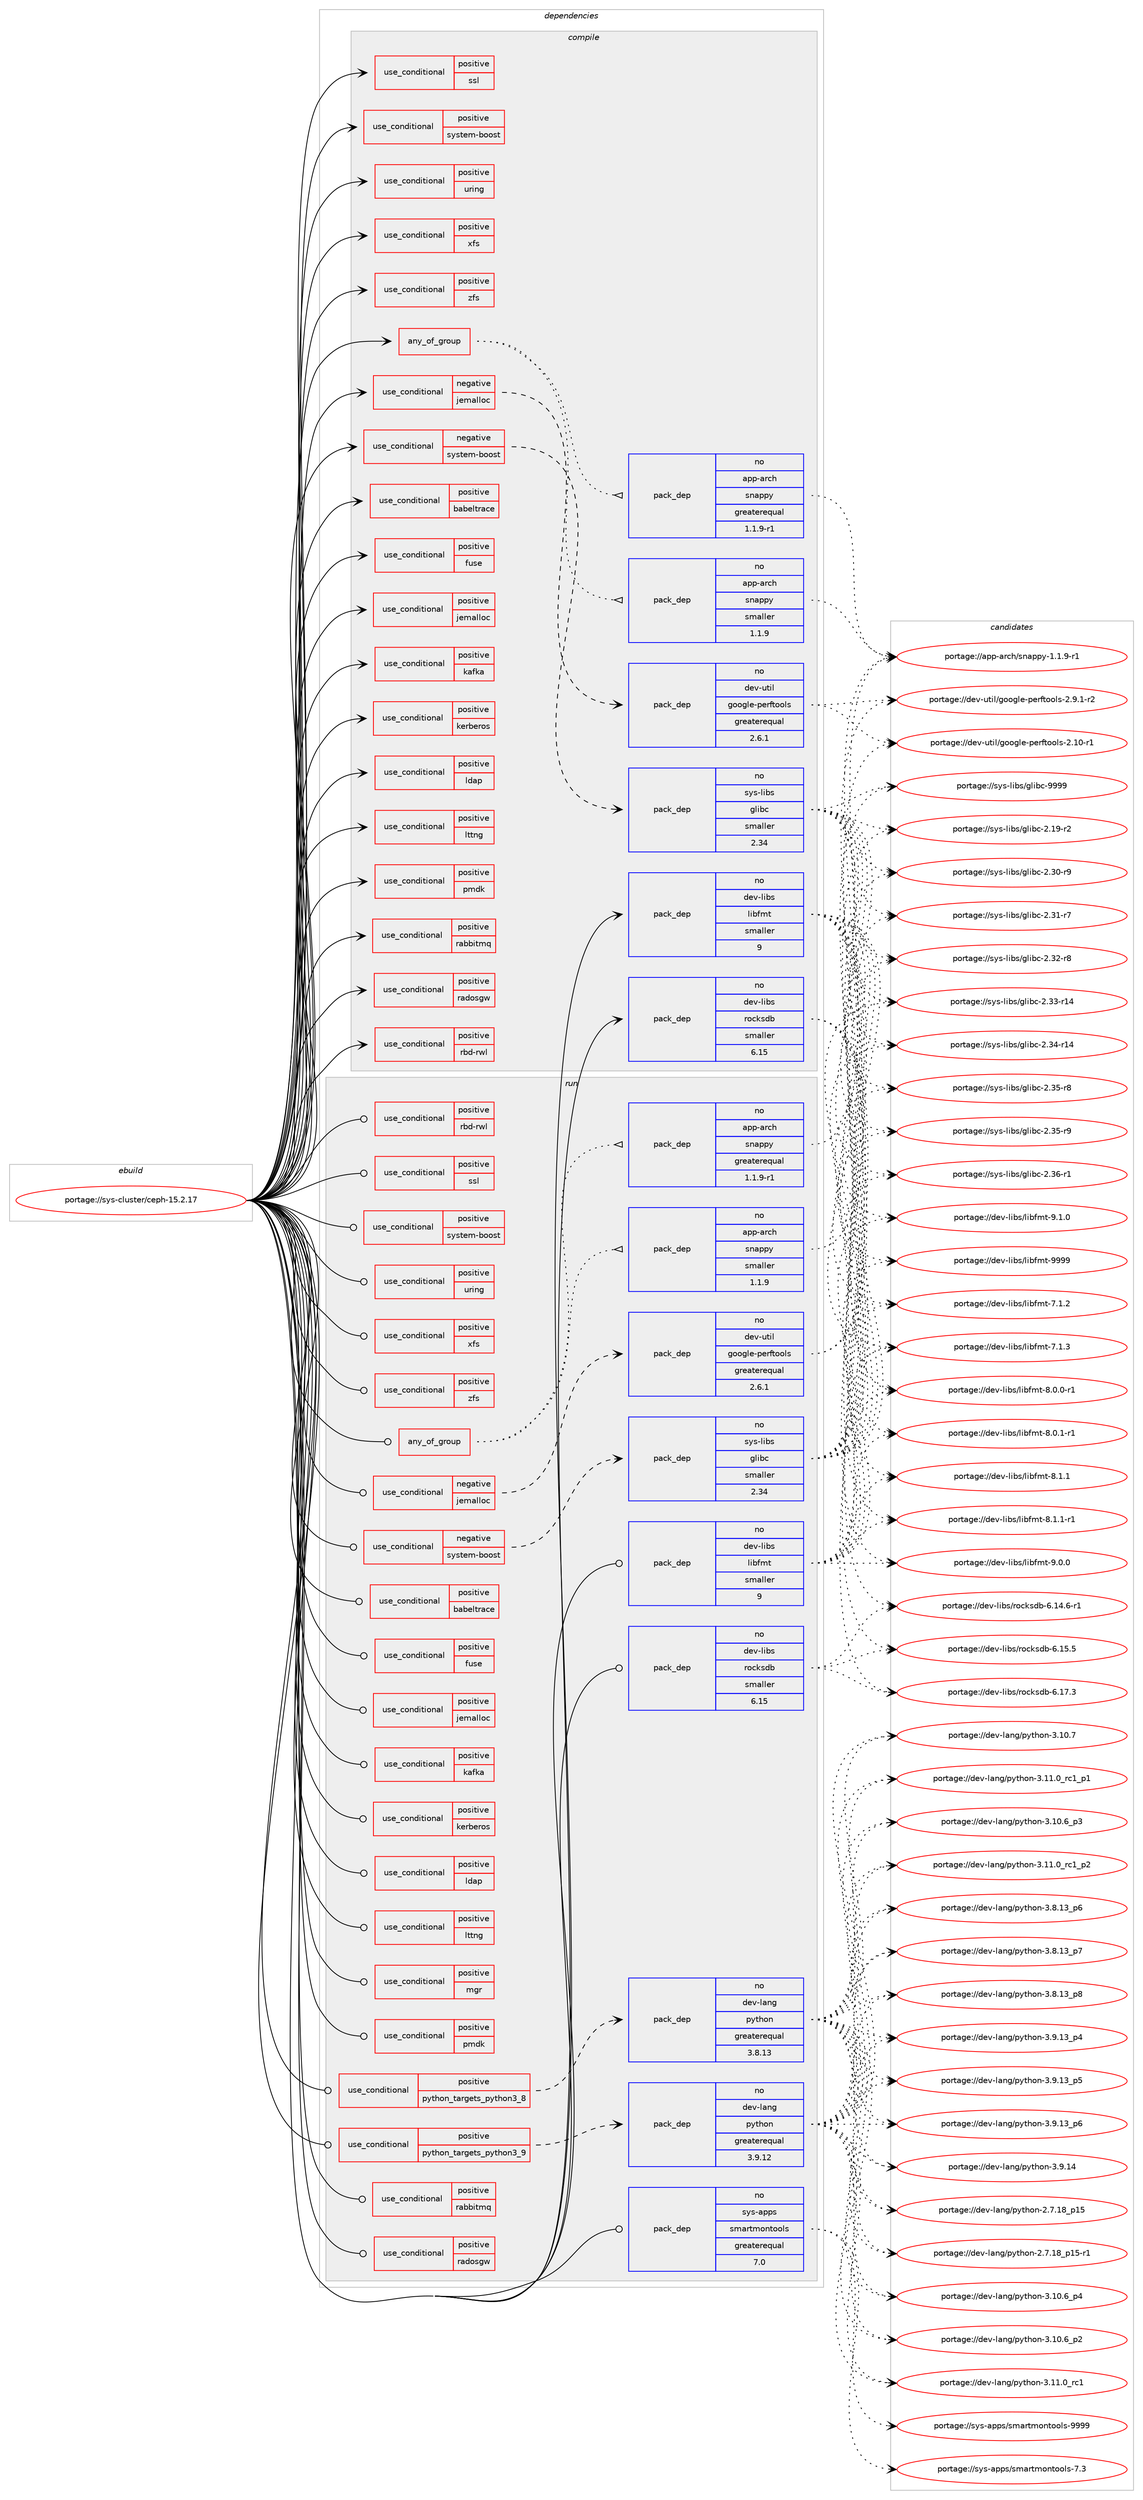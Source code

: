 digraph prolog {

# *************
# Graph options
# *************

newrank=true;
concentrate=true;
compound=true;
graph [rankdir=LR,fontname=Helvetica,fontsize=10,ranksep=1.5];#, ranksep=2.5, nodesep=0.2];
edge  [arrowhead=vee];
node  [fontname=Helvetica,fontsize=10];

# **********
# The ebuild
# **********

subgraph cluster_leftcol {
color=gray;
label=<<i>ebuild</i>>;
id [label="portage://sys-cluster/ceph-15.2.17", color=red, width=4, href="../sys-cluster/ceph-15.2.17.svg"];
}

# ****************
# The dependencies
# ****************

subgraph cluster_midcol {
color=gray;
label=<<i>dependencies</i>>;
subgraph cluster_compile {
fillcolor="#eeeeee";
style=filled;
label=<<i>compile</i>>;
subgraph any13 {
dependency508 [label=<<TABLE BORDER="0" CELLBORDER="1" CELLSPACING="0" CELLPADDING="4"><TR><TD CELLPADDING="10">any_of_group</TD></TR></TABLE>>, shape=none, color=red];subgraph pack254 {
dependency509 [label=<<TABLE BORDER="0" CELLBORDER="1" CELLSPACING="0" CELLPADDING="4" WIDTH="220"><TR><TD ROWSPAN="6" CELLPADDING="30">pack_dep</TD></TR><TR><TD WIDTH="110">no</TD></TR><TR><TD>app-arch</TD></TR><TR><TD>snappy</TD></TR><TR><TD>greaterequal</TD></TR><TR><TD>1.1.9-r1</TD></TR></TABLE>>, shape=none, color=blue];
}
dependency508:e -> dependency509:w [weight=20,style="dotted",arrowhead="oinv"];
subgraph pack255 {
dependency510 [label=<<TABLE BORDER="0" CELLBORDER="1" CELLSPACING="0" CELLPADDING="4" WIDTH="220"><TR><TD ROWSPAN="6" CELLPADDING="30">pack_dep</TD></TR><TR><TD WIDTH="110">no</TD></TR><TR><TD>app-arch</TD></TR><TR><TD>snappy</TD></TR><TR><TD>smaller</TD></TR><TR><TD>1.1.9</TD></TR></TABLE>>, shape=none, color=blue];
}
dependency508:e -> dependency510:w [weight=20,style="dotted",arrowhead="oinv"];
}
id:e -> dependency508:w [weight=20,style="solid",arrowhead="vee"];
subgraph cond243 {
dependency511 [label=<<TABLE BORDER="0" CELLBORDER="1" CELLSPACING="0" CELLPADDING="4"><TR><TD ROWSPAN="3" CELLPADDING="10">use_conditional</TD></TR><TR><TD>negative</TD></TR><TR><TD>jemalloc</TD></TR></TABLE>>, shape=none, color=red];
subgraph pack256 {
dependency512 [label=<<TABLE BORDER="0" CELLBORDER="1" CELLSPACING="0" CELLPADDING="4" WIDTH="220"><TR><TD ROWSPAN="6" CELLPADDING="30">pack_dep</TD></TR><TR><TD WIDTH="110">no</TD></TR><TR><TD>dev-util</TD></TR><TR><TD>google-perftools</TD></TR><TR><TD>greaterequal</TD></TR><TR><TD>2.6.1</TD></TR></TABLE>>, shape=none, color=blue];
}
dependency511:e -> dependency512:w [weight=20,style="dashed",arrowhead="vee"];
}
id:e -> dependency511:w [weight=20,style="solid",arrowhead="vee"];
subgraph cond244 {
dependency513 [label=<<TABLE BORDER="0" CELLBORDER="1" CELLSPACING="0" CELLPADDING="4"><TR><TD ROWSPAN="3" CELLPADDING="10">use_conditional</TD></TR><TR><TD>negative</TD></TR><TR><TD>system-boost</TD></TR></TABLE>>, shape=none, color=red];
subgraph pack257 {
dependency514 [label=<<TABLE BORDER="0" CELLBORDER="1" CELLSPACING="0" CELLPADDING="4" WIDTH="220"><TR><TD ROWSPAN="6" CELLPADDING="30">pack_dep</TD></TR><TR><TD WIDTH="110">no</TD></TR><TR><TD>sys-libs</TD></TR><TR><TD>glibc</TD></TR><TR><TD>smaller</TD></TR><TR><TD>2.34</TD></TR></TABLE>>, shape=none, color=blue];
}
dependency513:e -> dependency514:w [weight=20,style="dashed",arrowhead="vee"];
}
id:e -> dependency513:w [weight=20,style="solid",arrowhead="vee"];
subgraph cond245 {
dependency515 [label=<<TABLE BORDER="0" CELLBORDER="1" CELLSPACING="0" CELLPADDING="4"><TR><TD ROWSPAN="3" CELLPADDING="10">use_conditional</TD></TR><TR><TD>positive</TD></TR><TR><TD>babeltrace</TD></TR></TABLE>>, shape=none, color=red];
# *** BEGIN UNKNOWN DEPENDENCY TYPE (TODO) ***
# dependency515 -> package_dependency(portage://sys-cluster/ceph-15.2.17,install,no,dev-util,babeltrace,none,[,,],[],[])
# *** END UNKNOWN DEPENDENCY TYPE (TODO) ***

}
id:e -> dependency515:w [weight=20,style="solid",arrowhead="vee"];
subgraph cond246 {
dependency516 [label=<<TABLE BORDER="0" CELLBORDER="1" CELLSPACING="0" CELLPADDING="4"><TR><TD ROWSPAN="3" CELLPADDING="10">use_conditional</TD></TR><TR><TD>positive</TD></TR><TR><TD>fuse</TD></TR></TABLE>>, shape=none, color=red];
# *** BEGIN UNKNOWN DEPENDENCY TYPE (TODO) ***
# dependency516 -> package_dependency(portage://sys-cluster/ceph-15.2.17,install,no,sys-fs,fuse,none,[,,],[slot(0),equal],[])
# *** END UNKNOWN DEPENDENCY TYPE (TODO) ***

}
id:e -> dependency516:w [weight=20,style="solid",arrowhead="vee"];
subgraph cond247 {
dependency517 [label=<<TABLE BORDER="0" CELLBORDER="1" CELLSPACING="0" CELLPADDING="4"><TR><TD ROWSPAN="3" CELLPADDING="10">use_conditional</TD></TR><TR><TD>positive</TD></TR><TR><TD>jemalloc</TD></TR></TABLE>>, shape=none, color=red];
# *** BEGIN UNKNOWN DEPENDENCY TYPE (TODO) ***
# dependency517 -> package_dependency(portage://sys-cluster/ceph-15.2.17,install,no,dev-libs,jemalloc,none,[,,],any_same_slot,[])
# *** END UNKNOWN DEPENDENCY TYPE (TODO) ***

}
id:e -> dependency517:w [weight=20,style="solid",arrowhead="vee"];
subgraph cond248 {
dependency518 [label=<<TABLE BORDER="0" CELLBORDER="1" CELLSPACING="0" CELLPADDING="4"><TR><TD ROWSPAN="3" CELLPADDING="10">use_conditional</TD></TR><TR><TD>positive</TD></TR><TR><TD>kafka</TD></TR></TABLE>>, shape=none, color=red];
# *** BEGIN UNKNOWN DEPENDENCY TYPE (TODO) ***
# dependency518 -> package_dependency(portage://sys-cluster/ceph-15.2.17,install,no,dev-libs,librdkafka,none,[,,],any_same_slot,[])
# *** END UNKNOWN DEPENDENCY TYPE (TODO) ***

}
id:e -> dependency518:w [weight=20,style="solid",arrowhead="vee"];
subgraph cond249 {
dependency519 [label=<<TABLE BORDER="0" CELLBORDER="1" CELLSPACING="0" CELLPADDING="4"><TR><TD ROWSPAN="3" CELLPADDING="10">use_conditional</TD></TR><TR><TD>positive</TD></TR><TR><TD>kerberos</TD></TR></TABLE>>, shape=none, color=red];
# *** BEGIN UNKNOWN DEPENDENCY TYPE (TODO) ***
# dependency519 -> package_dependency(portage://sys-cluster/ceph-15.2.17,install,no,virtual,krb5,none,[,,],[],[])
# *** END UNKNOWN DEPENDENCY TYPE (TODO) ***

}
id:e -> dependency519:w [weight=20,style="solid",arrowhead="vee"];
subgraph cond250 {
dependency520 [label=<<TABLE BORDER="0" CELLBORDER="1" CELLSPACING="0" CELLPADDING="4"><TR><TD ROWSPAN="3" CELLPADDING="10">use_conditional</TD></TR><TR><TD>positive</TD></TR><TR><TD>ldap</TD></TR></TABLE>>, shape=none, color=red];
# *** BEGIN UNKNOWN DEPENDENCY TYPE (TODO) ***
# dependency520 -> package_dependency(portage://sys-cluster/ceph-15.2.17,install,no,net-nds,openldap,none,[,,],any_same_slot,[])
# *** END UNKNOWN DEPENDENCY TYPE (TODO) ***

}
id:e -> dependency520:w [weight=20,style="solid",arrowhead="vee"];
subgraph cond251 {
dependency521 [label=<<TABLE BORDER="0" CELLBORDER="1" CELLSPACING="0" CELLPADDING="4"><TR><TD ROWSPAN="3" CELLPADDING="10">use_conditional</TD></TR><TR><TD>positive</TD></TR><TR><TD>lttng</TD></TR></TABLE>>, shape=none, color=red];
# *** BEGIN UNKNOWN DEPENDENCY TYPE (TODO) ***
# dependency521 -> package_dependency(portage://sys-cluster/ceph-15.2.17,install,no,dev-util,lttng-ust,none,[,,],any_same_slot,[])
# *** END UNKNOWN DEPENDENCY TYPE (TODO) ***

}
id:e -> dependency521:w [weight=20,style="solid",arrowhead="vee"];
subgraph cond252 {
dependency522 [label=<<TABLE BORDER="0" CELLBORDER="1" CELLSPACING="0" CELLPADDING="4"><TR><TD ROWSPAN="3" CELLPADDING="10">use_conditional</TD></TR><TR><TD>positive</TD></TR><TR><TD>pmdk</TD></TR></TABLE>>, shape=none, color=red];
# *** BEGIN UNKNOWN DEPENDENCY TYPE (TODO) ***
# dependency522 -> package_dependency(portage://sys-cluster/ceph-15.2.17,install,no,dev-libs,pmdk,none,[,,],any_same_slot,[])
# *** END UNKNOWN DEPENDENCY TYPE (TODO) ***

}
id:e -> dependency522:w [weight=20,style="solid",arrowhead="vee"];
subgraph cond253 {
dependency523 [label=<<TABLE BORDER="0" CELLBORDER="1" CELLSPACING="0" CELLPADDING="4"><TR><TD ROWSPAN="3" CELLPADDING="10">use_conditional</TD></TR><TR><TD>positive</TD></TR><TR><TD>rabbitmq</TD></TR></TABLE>>, shape=none, color=red];
# *** BEGIN UNKNOWN DEPENDENCY TYPE (TODO) ***
# dependency523 -> package_dependency(portage://sys-cluster/ceph-15.2.17,install,no,net-libs,rabbitmq-c,none,[,,],any_same_slot,[])
# *** END UNKNOWN DEPENDENCY TYPE (TODO) ***

}
id:e -> dependency523:w [weight=20,style="solid",arrowhead="vee"];
subgraph cond254 {
dependency524 [label=<<TABLE BORDER="0" CELLBORDER="1" CELLSPACING="0" CELLPADDING="4"><TR><TD ROWSPAN="3" CELLPADDING="10">use_conditional</TD></TR><TR><TD>positive</TD></TR><TR><TD>radosgw</TD></TR></TABLE>>, shape=none, color=red];
# *** BEGIN UNKNOWN DEPENDENCY TYPE (TODO) ***
# dependency524 -> package_dependency(portage://sys-cluster/ceph-15.2.17,install,no,dev-libs,expat,none,[,,],any_same_slot,[])
# *** END UNKNOWN DEPENDENCY TYPE (TODO) ***

# *** BEGIN UNKNOWN DEPENDENCY TYPE (TODO) ***
# dependency524 -> package_dependency(portage://sys-cluster/ceph-15.2.17,install,no,dev-libs,openssl,none,[,,],any_same_slot,[])
# *** END UNKNOWN DEPENDENCY TYPE (TODO) ***

# *** BEGIN UNKNOWN DEPENDENCY TYPE (TODO) ***
# dependency524 -> package_dependency(portage://sys-cluster/ceph-15.2.17,install,no,net-misc,curl,none,[,,],any_same_slot,[use(enable(curl_ssl_openssl),none)])
# *** END UNKNOWN DEPENDENCY TYPE (TODO) ***

}
id:e -> dependency524:w [weight=20,style="solid",arrowhead="vee"];
subgraph cond255 {
dependency525 [label=<<TABLE BORDER="0" CELLBORDER="1" CELLSPACING="0" CELLPADDING="4"><TR><TD ROWSPAN="3" CELLPADDING="10">use_conditional</TD></TR><TR><TD>positive</TD></TR><TR><TD>rbd-rwl</TD></TR></TABLE>>, shape=none, color=red];
# *** BEGIN UNKNOWN DEPENDENCY TYPE (TODO) ***
# dependency525 -> package_dependency(portage://sys-cluster/ceph-15.2.17,install,no,dev-libs,pmdk,none,[,,],any_same_slot,[])
# *** END UNKNOWN DEPENDENCY TYPE (TODO) ***

}
id:e -> dependency525:w [weight=20,style="solid",arrowhead="vee"];
subgraph cond256 {
dependency526 [label=<<TABLE BORDER="0" CELLBORDER="1" CELLSPACING="0" CELLPADDING="4"><TR><TD ROWSPAN="3" CELLPADDING="10">use_conditional</TD></TR><TR><TD>positive</TD></TR><TR><TD>ssl</TD></TR></TABLE>>, shape=none, color=red];
# *** BEGIN UNKNOWN DEPENDENCY TYPE (TODO) ***
# dependency526 -> package_dependency(portage://sys-cluster/ceph-15.2.17,install,no,dev-libs,openssl,none,[,,],any_same_slot,[])
# *** END UNKNOWN DEPENDENCY TYPE (TODO) ***

}
id:e -> dependency526:w [weight=20,style="solid",arrowhead="vee"];
subgraph cond257 {
dependency527 [label=<<TABLE BORDER="0" CELLBORDER="1" CELLSPACING="0" CELLPADDING="4"><TR><TD ROWSPAN="3" CELLPADDING="10">use_conditional</TD></TR><TR><TD>positive</TD></TR><TR><TD>system-boost</TD></TR></TABLE>>, shape=none, color=red];
# *** BEGIN UNKNOWN DEPENDENCY TYPE (TODO) ***
# dependency527 -> package_dependency(portage://sys-cluster/ceph-15.2.17,install,no,dev-libs,boost,none,[,,],any_same_slot,[use(enable(context),none),use(enable(python),none),use(optenable(python_targets_python3_8),negative),use(optenable(python_targets_python3_9),negative)])
# *** END UNKNOWN DEPENDENCY TYPE (TODO) ***

}
id:e -> dependency527:w [weight=20,style="solid",arrowhead="vee"];
subgraph cond258 {
dependency528 [label=<<TABLE BORDER="0" CELLBORDER="1" CELLSPACING="0" CELLPADDING="4"><TR><TD ROWSPAN="3" CELLPADDING="10">use_conditional</TD></TR><TR><TD>positive</TD></TR><TR><TD>uring</TD></TR></TABLE>>, shape=none, color=red];
# *** BEGIN UNKNOWN DEPENDENCY TYPE (TODO) ***
# dependency528 -> package_dependency(portage://sys-cluster/ceph-15.2.17,install,no,sys-libs,liburing,none,[,,],any_same_slot,[])
# *** END UNKNOWN DEPENDENCY TYPE (TODO) ***

}
id:e -> dependency528:w [weight=20,style="solid",arrowhead="vee"];
subgraph cond259 {
dependency529 [label=<<TABLE BORDER="0" CELLBORDER="1" CELLSPACING="0" CELLPADDING="4"><TR><TD ROWSPAN="3" CELLPADDING="10">use_conditional</TD></TR><TR><TD>positive</TD></TR><TR><TD>xfs</TD></TR></TABLE>>, shape=none, color=red];
# *** BEGIN UNKNOWN DEPENDENCY TYPE (TODO) ***
# dependency529 -> package_dependency(portage://sys-cluster/ceph-15.2.17,install,no,sys-fs,xfsprogs,none,[,,],any_same_slot,[])
# *** END UNKNOWN DEPENDENCY TYPE (TODO) ***

}
id:e -> dependency529:w [weight=20,style="solid",arrowhead="vee"];
subgraph cond260 {
dependency530 [label=<<TABLE BORDER="0" CELLBORDER="1" CELLSPACING="0" CELLPADDING="4"><TR><TD ROWSPAN="3" CELLPADDING="10">use_conditional</TD></TR><TR><TD>positive</TD></TR><TR><TD>zfs</TD></TR></TABLE>>, shape=none, color=red];
# *** BEGIN UNKNOWN DEPENDENCY TYPE (TODO) ***
# dependency530 -> package_dependency(portage://sys-cluster/ceph-15.2.17,install,no,sys-fs,zfs,none,[,,],any_same_slot,[])
# *** END UNKNOWN DEPENDENCY TYPE (TODO) ***

}
id:e -> dependency530:w [weight=20,style="solid",arrowhead="vee"];
# *** BEGIN UNKNOWN DEPENDENCY TYPE (TODO) ***
# id -> package_dependency(portage://sys-cluster/ceph-15.2.17,install,no,acct-group,ceph,none,[,,],[],[])
# *** END UNKNOWN DEPENDENCY TYPE (TODO) ***

# *** BEGIN UNKNOWN DEPENDENCY TYPE (TODO) ***
# id -> package_dependency(portage://sys-cluster/ceph-15.2.17,install,no,acct-user,ceph,none,[,,],[],[])
# *** END UNKNOWN DEPENDENCY TYPE (TODO) ***

# *** BEGIN UNKNOWN DEPENDENCY TYPE (TODO) ***
# id -> package_dependency(portage://sys-cluster/ceph-15.2.17,install,no,app-arch,bzip2,none,[,,],any_same_slot,[])
# *** END UNKNOWN DEPENDENCY TYPE (TODO) ***

# *** BEGIN UNKNOWN DEPENDENCY TYPE (TODO) ***
# id -> package_dependency(portage://sys-cluster/ceph-15.2.17,install,no,app-arch,lz4,none,[,,],any_same_slot,[])
# *** END UNKNOWN DEPENDENCY TYPE (TODO) ***

# *** BEGIN UNKNOWN DEPENDENCY TYPE (TODO) ***
# id -> package_dependency(portage://sys-cluster/ceph-15.2.17,install,no,app-arch,snappy,none,[,,],any_same_slot,[])
# *** END UNKNOWN DEPENDENCY TYPE (TODO) ***

# *** BEGIN UNKNOWN DEPENDENCY TYPE (TODO) ***
# id -> package_dependency(portage://sys-cluster/ceph-15.2.17,install,no,app-arch,zstd,none,[,,],any_same_slot,[])
# *** END UNKNOWN DEPENDENCY TYPE (TODO) ***

# *** BEGIN UNKNOWN DEPENDENCY TYPE (TODO) ***
# id -> package_dependency(portage://sys-cluster/ceph-15.2.17,install,no,app-misc,jq,none,[,,],any_same_slot,[])
# *** END UNKNOWN DEPENDENCY TYPE (TODO) ***

# *** BEGIN UNKNOWN DEPENDENCY TYPE (TODO) ***
# id -> package_dependency(portage://sys-cluster/ceph-15.2.17,install,no,app-shells,bash,none,[,,],[slot(0)],[])
# *** END UNKNOWN DEPENDENCY TYPE (TODO) ***

# *** BEGIN UNKNOWN DEPENDENCY TYPE (TODO) ***
# id -> package_dependency(portage://sys-cluster/ceph-15.2.17,install,no,dev-cpp,gflags,none,[,,],any_same_slot,[])
# *** END UNKNOWN DEPENDENCY TYPE (TODO) ***

# *** BEGIN UNKNOWN DEPENDENCY TYPE (TODO) ***
# id -> package_dependency(portage://sys-cluster/ceph-15.2.17,install,no,dev-cpp,yaml-cpp,none,[,,],any_same_slot,[])
# *** END UNKNOWN DEPENDENCY TYPE (TODO) ***

# *** BEGIN UNKNOWN DEPENDENCY TYPE (TODO) ***
# id -> package_dependency(portage://sys-cluster/ceph-15.2.17,install,no,dev-libs,crypto++,none,[,,],any_same_slot,[])
# *** END UNKNOWN DEPENDENCY TYPE (TODO) ***

# *** BEGIN UNKNOWN DEPENDENCY TYPE (TODO) ***
# id -> package_dependency(portage://sys-cluster/ceph-15.2.17,install,no,dev-libs,leveldb,none,[,,],any_same_slot,[use(enable(snappy),none),use(optenable(tcmalloc),negative)])
# *** END UNKNOWN DEPENDENCY TYPE (TODO) ***

# *** BEGIN UNKNOWN DEPENDENCY TYPE (TODO) ***
# id -> package_dependency(portage://sys-cluster/ceph-15.2.17,install,no,dev-libs,libaio,none,[,,],any_same_slot,[])
# *** END UNKNOWN DEPENDENCY TYPE (TODO) ***

# *** BEGIN UNKNOWN DEPENDENCY TYPE (TODO) ***
# id -> package_dependency(portage://sys-cluster/ceph-15.2.17,install,no,dev-libs,libfmt,none,[,,],any_same_slot,[])
# *** END UNKNOWN DEPENDENCY TYPE (TODO) ***

subgraph pack258 {
dependency531 [label=<<TABLE BORDER="0" CELLBORDER="1" CELLSPACING="0" CELLPADDING="4" WIDTH="220"><TR><TD ROWSPAN="6" CELLPADDING="30">pack_dep</TD></TR><TR><TD WIDTH="110">no</TD></TR><TR><TD>dev-libs</TD></TR><TR><TD>libfmt</TD></TR><TR><TD>smaller</TD></TR><TR><TD>9</TD></TR></TABLE>>, shape=none, color=blue];
}
id:e -> dependency531:w [weight=20,style="solid",arrowhead="vee"];
# *** BEGIN UNKNOWN DEPENDENCY TYPE (TODO) ***
# id -> package_dependency(portage://sys-cluster/ceph-15.2.17,install,no,dev-libs,libnl,none,[,,],[slot(3),equal],[])
# *** END UNKNOWN DEPENDENCY TYPE (TODO) ***

# *** BEGIN UNKNOWN DEPENDENCY TYPE (TODO) ***
# id -> package_dependency(portage://sys-cluster/ceph-15.2.17,install,no,dev-libs,libxml2,none,[,,],any_same_slot,[])
# *** END UNKNOWN DEPENDENCY TYPE (TODO) ***

# *** BEGIN UNKNOWN DEPENDENCY TYPE (TODO) ***
# id -> package_dependency(portage://sys-cluster/ceph-15.2.17,install,no,dev-libs,nss,none,[,,],any_same_slot,[])
# *** END UNKNOWN DEPENDENCY TYPE (TODO) ***

# *** BEGIN UNKNOWN DEPENDENCY TYPE (TODO) ***
# id -> package_dependency(portage://sys-cluster/ceph-15.2.17,install,no,dev-libs,protobuf,none,[,,],any_same_slot,[])
# *** END UNKNOWN DEPENDENCY TYPE (TODO) ***

subgraph pack259 {
dependency532 [label=<<TABLE BORDER="0" CELLBORDER="1" CELLSPACING="0" CELLPADDING="4" WIDTH="220"><TR><TD ROWSPAN="6" CELLPADDING="30">pack_dep</TD></TR><TR><TD WIDTH="110">no</TD></TR><TR><TD>dev-libs</TD></TR><TR><TD>rocksdb</TD></TR><TR><TD>smaller</TD></TR><TR><TD>6.15</TD></TR></TABLE>>, shape=none, color=blue];
}
id:e -> dependency532:w [weight=20,style="solid",arrowhead="vee"];
# *** BEGIN UNKNOWN DEPENDENCY TYPE (TODO) ***
# id -> package_dependency(portage://sys-cluster/ceph-15.2.17,install,no,dev-libs,xmlsec,none,[,,],any_same_slot,[use(enable(openssl),none)])
# *** END UNKNOWN DEPENDENCY TYPE (TODO) ***

# *** BEGIN UNKNOWN DEPENDENCY TYPE (TODO) ***
# id -> package_dependency(portage://sys-cluster/ceph-15.2.17,install,no,net-dns,c-ares,none,[,,],any_same_slot,[])
# *** END UNKNOWN DEPENDENCY TYPE (TODO) ***

# *** BEGIN UNKNOWN DEPENDENCY TYPE (TODO) ***
# id -> package_dependency(portage://sys-cluster/ceph-15.2.17,install,no,net-libs,gnutls,none,[,,],any_same_slot,[])
# *** END UNKNOWN DEPENDENCY TYPE (TODO) ***

# *** BEGIN UNKNOWN DEPENDENCY TYPE (TODO) ***
# id -> package_dependency(portage://sys-cluster/ceph-15.2.17,install,no,sys-apps,coreutils,none,[,,],[],[])
# *** END UNKNOWN DEPENDENCY TYPE (TODO) ***

# *** BEGIN UNKNOWN DEPENDENCY TYPE (TODO) ***
# id -> package_dependency(portage://sys-cluster/ceph-15.2.17,install,no,sys-apps,grep,none,[,,],[],[])
# *** END UNKNOWN DEPENDENCY TYPE (TODO) ***

# *** BEGIN UNKNOWN DEPENDENCY TYPE (TODO) ***
# id -> package_dependency(portage://sys-cluster/ceph-15.2.17,install,no,sys-apps,hwloc,none,[,,],any_same_slot,[])
# *** END UNKNOWN DEPENDENCY TYPE (TODO) ***

# *** BEGIN UNKNOWN DEPENDENCY TYPE (TODO) ***
# id -> package_dependency(portage://sys-cluster/ceph-15.2.17,install,no,sys-apps,keyutils,none,[,,],any_same_slot,[])
# *** END UNKNOWN DEPENDENCY TYPE (TODO) ***

# *** BEGIN UNKNOWN DEPENDENCY TYPE (TODO) ***
# id -> package_dependency(portage://sys-cluster/ceph-15.2.17,install,no,sys-apps,sed,none,[,,],[],[])
# *** END UNKNOWN DEPENDENCY TYPE (TODO) ***

# *** BEGIN UNKNOWN DEPENDENCY TYPE (TODO) ***
# id -> package_dependency(portage://sys-cluster/ceph-15.2.17,install,no,sys-apps,util-linux,none,[,,],[],[])
# *** END UNKNOWN DEPENDENCY TYPE (TODO) ***

# *** BEGIN UNKNOWN DEPENDENCY TYPE (TODO) ***
# id -> package_dependency(portage://sys-cluster/ceph-15.2.17,install,no,sys-apps,util-linux,none,[,,],any_same_slot,[])
# *** END UNKNOWN DEPENDENCY TYPE (TODO) ***

# *** BEGIN UNKNOWN DEPENDENCY TYPE (TODO) ***
# id -> package_dependency(portage://sys-cluster/ceph-15.2.17,install,no,sys-auth,oath-toolkit,none,[,,],any_same_slot,[])
# *** END UNKNOWN DEPENDENCY TYPE (TODO) ***

# *** BEGIN UNKNOWN DEPENDENCY TYPE (TODO) ***
# id -> package_dependency(portage://sys-cluster/ceph-15.2.17,install,no,sys-libs,libcap-ng,none,[,,],any_same_slot,[])
# *** END UNKNOWN DEPENDENCY TYPE (TODO) ***

# *** BEGIN UNKNOWN DEPENDENCY TYPE (TODO) ***
# id -> package_dependency(portage://sys-cluster/ceph-15.2.17,install,no,sys-libs,ncurses,none,[,,],[slot(0),equal],[])
# *** END UNKNOWN DEPENDENCY TYPE (TODO) ***

# *** BEGIN UNKNOWN DEPENDENCY TYPE (TODO) ***
# id -> package_dependency(portage://sys-cluster/ceph-15.2.17,install,no,sys-libs,zlib,none,[,,],any_same_slot,[])
# *** END UNKNOWN DEPENDENCY TYPE (TODO) ***

# *** BEGIN UNKNOWN DEPENDENCY TYPE (TODO) ***
# id -> package_dependency(portage://sys-cluster/ceph-15.2.17,install,no,sys-process,numactl,none,[,,],any_same_slot,[])
# *** END UNKNOWN DEPENDENCY TYPE (TODO) ***

# *** BEGIN UNKNOWN DEPENDENCY TYPE (TODO) ***
# id -> package_dependency(portage://sys-cluster/ceph-15.2.17,install,no,virtual,libcrypt,none,[,,],any_same_slot,[])
# *** END UNKNOWN DEPENDENCY TYPE (TODO) ***

# *** BEGIN UNKNOWN DEPENDENCY TYPE (TODO) ***
# id -> package_dependency(portage://sys-cluster/ceph-15.2.17,install,no,virtual,libudev,none,[,,],any_same_slot,[])
# *** END UNKNOWN DEPENDENCY TYPE (TODO) ***

# *** BEGIN UNKNOWN DEPENDENCY TYPE (TODO) ***
# id -> package_dependency(portage://sys-cluster/ceph-15.2.17,install,no,x11-libs,libpciaccess,none,[,,],any_same_slot,[])
# *** END UNKNOWN DEPENDENCY TYPE (TODO) ***

}
subgraph cluster_compileandrun {
fillcolor="#eeeeee";
style=filled;
label=<<i>compile and run</i>>;
}
subgraph cluster_run {
fillcolor="#eeeeee";
style=filled;
label=<<i>run</i>>;
subgraph any14 {
dependency533 [label=<<TABLE BORDER="0" CELLBORDER="1" CELLSPACING="0" CELLPADDING="4"><TR><TD CELLPADDING="10">any_of_group</TD></TR></TABLE>>, shape=none, color=red];subgraph pack260 {
dependency534 [label=<<TABLE BORDER="0" CELLBORDER="1" CELLSPACING="0" CELLPADDING="4" WIDTH="220"><TR><TD ROWSPAN="6" CELLPADDING="30">pack_dep</TD></TR><TR><TD WIDTH="110">no</TD></TR><TR><TD>app-arch</TD></TR><TR><TD>snappy</TD></TR><TR><TD>greaterequal</TD></TR><TR><TD>1.1.9-r1</TD></TR></TABLE>>, shape=none, color=blue];
}
dependency533:e -> dependency534:w [weight=20,style="dotted",arrowhead="oinv"];
subgraph pack261 {
dependency535 [label=<<TABLE BORDER="0" CELLBORDER="1" CELLSPACING="0" CELLPADDING="4" WIDTH="220"><TR><TD ROWSPAN="6" CELLPADDING="30">pack_dep</TD></TR><TR><TD WIDTH="110">no</TD></TR><TR><TD>app-arch</TD></TR><TR><TD>snappy</TD></TR><TR><TD>smaller</TD></TR><TR><TD>1.1.9</TD></TR></TABLE>>, shape=none, color=blue];
}
dependency533:e -> dependency535:w [weight=20,style="dotted",arrowhead="oinv"];
}
id:e -> dependency533:w [weight=20,style="solid",arrowhead="odot"];
subgraph cond261 {
dependency536 [label=<<TABLE BORDER="0" CELLBORDER="1" CELLSPACING="0" CELLPADDING="4"><TR><TD ROWSPAN="3" CELLPADDING="10">use_conditional</TD></TR><TR><TD>negative</TD></TR><TR><TD>jemalloc</TD></TR></TABLE>>, shape=none, color=red];
subgraph pack262 {
dependency537 [label=<<TABLE BORDER="0" CELLBORDER="1" CELLSPACING="0" CELLPADDING="4" WIDTH="220"><TR><TD ROWSPAN="6" CELLPADDING="30">pack_dep</TD></TR><TR><TD WIDTH="110">no</TD></TR><TR><TD>dev-util</TD></TR><TR><TD>google-perftools</TD></TR><TR><TD>greaterequal</TD></TR><TR><TD>2.6.1</TD></TR></TABLE>>, shape=none, color=blue];
}
dependency536:e -> dependency537:w [weight=20,style="dashed",arrowhead="vee"];
}
id:e -> dependency536:w [weight=20,style="solid",arrowhead="odot"];
subgraph cond262 {
dependency538 [label=<<TABLE BORDER="0" CELLBORDER="1" CELLSPACING="0" CELLPADDING="4"><TR><TD ROWSPAN="3" CELLPADDING="10">use_conditional</TD></TR><TR><TD>negative</TD></TR><TR><TD>system-boost</TD></TR></TABLE>>, shape=none, color=red];
subgraph pack263 {
dependency539 [label=<<TABLE BORDER="0" CELLBORDER="1" CELLSPACING="0" CELLPADDING="4" WIDTH="220"><TR><TD ROWSPAN="6" CELLPADDING="30">pack_dep</TD></TR><TR><TD WIDTH="110">no</TD></TR><TR><TD>sys-libs</TD></TR><TR><TD>glibc</TD></TR><TR><TD>smaller</TD></TR><TR><TD>2.34</TD></TR></TABLE>>, shape=none, color=blue];
}
dependency538:e -> dependency539:w [weight=20,style="dashed",arrowhead="vee"];
}
id:e -> dependency538:w [weight=20,style="solid",arrowhead="odot"];
subgraph cond263 {
dependency540 [label=<<TABLE BORDER="0" CELLBORDER="1" CELLSPACING="0" CELLPADDING="4"><TR><TD ROWSPAN="3" CELLPADDING="10">use_conditional</TD></TR><TR><TD>positive</TD></TR><TR><TD>babeltrace</TD></TR></TABLE>>, shape=none, color=red];
# *** BEGIN UNKNOWN DEPENDENCY TYPE (TODO) ***
# dependency540 -> package_dependency(portage://sys-cluster/ceph-15.2.17,run,no,dev-util,babeltrace,none,[,,],[],[])
# *** END UNKNOWN DEPENDENCY TYPE (TODO) ***

}
id:e -> dependency540:w [weight=20,style="solid",arrowhead="odot"];
subgraph cond264 {
dependency541 [label=<<TABLE BORDER="0" CELLBORDER="1" CELLSPACING="0" CELLPADDING="4"><TR><TD ROWSPAN="3" CELLPADDING="10">use_conditional</TD></TR><TR><TD>positive</TD></TR><TR><TD>fuse</TD></TR></TABLE>>, shape=none, color=red];
# *** BEGIN UNKNOWN DEPENDENCY TYPE (TODO) ***
# dependency541 -> package_dependency(portage://sys-cluster/ceph-15.2.17,run,no,sys-fs,fuse,none,[,,],[slot(0),equal],[])
# *** END UNKNOWN DEPENDENCY TYPE (TODO) ***

}
id:e -> dependency541:w [weight=20,style="solid",arrowhead="odot"];
subgraph cond265 {
dependency542 [label=<<TABLE BORDER="0" CELLBORDER="1" CELLSPACING="0" CELLPADDING="4"><TR><TD ROWSPAN="3" CELLPADDING="10">use_conditional</TD></TR><TR><TD>positive</TD></TR><TR><TD>jemalloc</TD></TR></TABLE>>, shape=none, color=red];
# *** BEGIN UNKNOWN DEPENDENCY TYPE (TODO) ***
# dependency542 -> package_dependency(portage://sys-cluster/ceph-15.2.17,run,no,dev-libs,jemalloc,none,[,,],any_same_slot,[])
# *** END UNKNOWN DEPENDENCY TYPE (TODO) ***

}
id:e -> dependency542:w [weight=20,style="solid",arrowhead="odot"];
subgraph cond266 {
dependency543 [label=<<TABLE BORDER="0" CELLBORDER="1" CELLSPACING="0" CELLPADDING="4"><TR><TD ROWSPAN="3" CELLPADDING="10">use_conditional</TD></TR><TR><TD>positive</TD></TR><TR><TD>kafka</TD></TR></TABLE>>, shape=none, color=red];
# *** BEGIN UNKNOWN DEPENDENCY TYPE (TODO) ***
# dependency543 -> package_dependency(portage://sys-cluster/ceph-15.2.17,run,no,dev-libs,librdkafka,none,[,,],any_same_slot,[])
# *** END UNKNOWN DEPENDENCY TYPE (TODO) ***

}
id:e -> dependency543:w [weight=20,style="solid",arrowhead="odot"];
subgraph cond267 {
dependency544 [label=<<TABLE BORDER="0" CELLBORDER="1" CELLSPACING="0" CELLPADDING="4"><TR><TD ROWSPAN="3" CELLPADDING="10">use_conditional</TD></TR><TR><TD>positive</TD></TR><TR><TD>kerberos</TD></TR></TABLE>>, shape=none, color=red];
# *** BEGIN UNKNOWN DEPENDENCY TYPE (TODO) ***
# dependency544 -> package_dependency(portage://sys-cluster/ceph-15.2.17,run,no,virtual,krb5,none,[,,],[],[])
# *** END UNKNOWN DEPENDENCY TYPE (TODO) ***

}
id:e -> dependency544:w [weight=20,style="solid",arrowhead="odot"];
subgraph cond268 {
dependency545 [label=<<TABLE BORDER="0" CELLBORDER="1" CELLSPACING="0" CELLPADDING="4"><TR><TD ROWSPAN="3" CELLPADDING="10">use_conditional</TD></TR><TR><TD>positive</TD></TR><TR><TD>ldap</TD></TR></TABLE>>, shape=none, color=red];
# *** BEGIN UNKNOWN DEPENDENCY TYPE (TODO) ***
# dependency545 -> package_dependency(portage://sys-cluster/ceph-15.2.17,run,no,net-nds,openldap,none,[,,],any_same_slot,[])
# *** END UNKNOWN DEPENDENCY TYPE (TODO) ***

}
id:e -> dependency545:w [weight=20,style="solid",arrowhead="odot"];
subgraph cond269 {
dependency546 [label=<<TABLE BORDER="0" CELLBORDER="1" CELLSPACING="0" CELLPADDING="4"><TR><TD ROWSPAN="3" CELLPADDING="10">use_conditional</TD></TR><TR><TD>positive</TD></TR><TR><TD>lttng</TD></TR></TABLE>>, shape=none, color=red];
# *** BEGIN UNKNOWN DEPENDENCY TYPE (TODO) ***
# dependency546 -> package_dependency(portage://sys-cluster/ceph-15.2.17,run,no,dev-util,lttng-ust,none,[,,],any_same_slot,[])
# *** END UNKNOWN DEPENDENCY TYPE (TODO) ***

}
id:e -> dependency546:w [weight=20,style="solid",arrowhead="odot"];
subgraph cond270 {
dependency547 [label=<<TABLE BORDER="0" CELLBORDER="1" CELLSPACING="0" CELLPADDING="4"><TR><TD ROWSPAN="3" CELLPADDING="10">use_conditional</TD></TR><TR><TD>positive</TD></TR><TR><TD>mgr</TD></TR></TABLE>>, shape=none, color=red];
# *** BEGIN UNKNOWN DEPENDENCY TYPE (TODO) ***
# dependency547 -> package_dependency(portage://sys-cluster/ceph-15.2.17,run,no,dev-python,jsonpatch,none,[,,],[],[use(optenable(python_targets_python3_8),negative),use(optenable(python_targets_python3_9),negative)])
# *** END UNKNOWN DEPENDENCY TYPE (TODO) ***

# *** BEGIN UNKNOWN DEPENDENCY TYPE (TODO) ***
# dependency547 -> package_dependency(portage://sys-cluster/ceph-15.2.17,run,no,dev-python,more-itertools,none,[,,],[],[use(optenable(python_targets_python3_8),negative),use(optenable(python_targets_python3_9),negative)])
# *** END UNKNOWN DEPENDENCY TYPE (TODO) ***

# *** BEGIN UNKNOWN DEPENDENCY TYPE (TODO) ***
# dependency547 -> package_dependency(portage://sys-cluster/ceph-15.2.17,run,no,dev-python,numpy,none,[,,],[],[use(optenable(python_targets_python3_8),negative),use(optenable(python_targets_python3_9),negative)])
# *** END UNKNOWN DEPENDENCY TYPE (TODO) ***

# *** BEGIN UNKNOWN DEPENDENCY TYPE (TODO) ***
# dependency547 -> package_dependency(portage://sys-cluster/ceph-15.2.17,run,no,dev-python,pyjwt,none,[,,],[],[use(optenable(python_targets_python3_8),negative),use(optenable(python_targets_python3_9),negative)])
# *** END UNKNOWN DEPENDENCY TYPE (TODO) ***

# *** BEGIN UNKNOWN DEPENDENCY TYPE (TODO) ***
# dependency547 -> package_dependency(portage://sys-cluster/ceph-15.2.17,run,no,dev-python,pyyaml,none,[,,],[],[use(optenable(python_targets_python3_8),negative),use(optenable(python_targets_python3_9),negative)])
# *** END UNKNOWN DEPENDENCY TYPE (TODO) ***

# *** BEGIN UNKNOWN DEPENDENCY TYPE (TODO) ***
# dependency547 -> package_dependency(portage://sys-cluster/ceph-15.2.17,run,no,dev-python,routes,none,[,,],[],[use(optenable(python_targets_python3_8),negative),use(optenable(python_targets_python3_9),negative)])
# *** END UNKNOWN DEPENDENCY TYPE (TODO) ***

# *** BEGIN UNKNOWN DEPENDENCY TYPE (TODO) ***
# dependency547 -> package_dependency(portage://sys-cluster/ceph-15.2.17,run,no,sci-libs,scikit-learn,none,[,,],[],[use(optenable(python_targets_python3_8),negative),use(optenable(python_targets_python3_9),negative)])
# *** END UNKNOWN DEPENDENCY TYPE (TODO) ***

# *** BEGIN UNKNOWN DEPENDENCY TYPE (TODO) ***
# dependency547 -> package_dependency(portage://sys-cluster/ceph-15.2.17,run,no,dev-python,six,none,[,,],[],[use(optenable(python_targets_python3_8),negative),use(optenable(python_targets_python3_9),negative)])
# *** END UNKNOWN DEPENDENCY TYPE (TODO) ***

}
id:e -> dependency547:w [weight=20,style="solid",arrowhead="odot"];
subgraph cond271 {
dependency548 [label=<<TABLE BORDER="0" CELLBORDER="1" CELLSPACING="0" CELLPADDING="4"><TR><TD ROWSPAN="3" CELLPADDING="10">use_conditional</TD></TR><TR><TD>positive</TD></TR><TR><TD>pmdk</TD></TR></TABLE>>, shape=none, color=red];
# *** BEGIN UNKNOWN DEPENDENCY TYPE (TODO) ***
# dependency548 -> package_dependency(portage://sys-cluster/ceph-15.2.17,run,no,dev-libs,pmdk,none,[,,],any_same_slot,[])
# *** END UNKNOWN DEPENDENCY TYPE (TODO) ***

}
id:e -> dependency548:w [weight=20,style="solid",arrowhead="odot"];
subgraph cond272 {
dependency549 [label=<<TABLE BORDER="0" CELLBORDER="1" CELLSPACING="0" CELLPADDING="4"><TR><TD ROWSPAN="3" CELLPADDING="10">use_conditional</TD></TR><TR><TD>positive</TD></TR><TR><TD>python_targets_python3_8</TD></TR></TABLE>>, shape=none, color=red];
subgraph pack264 {
dependency550 [label=<<TABLE BORDER="0" CELLBORDER="1" CELLSPACING="0" CELLPADDING="4" WIDTH="220"><TR><TD ROWSPAN="6" CELLPADDING="30">pack_dep</TD></TR><TR><TD WIDTH="110">no</TD></TR><TR><TD>dev-lang</TD></TR><TR><TD>python</TD></TR><TR><TD>greaterequal</TD></TR><TR><TD>3.8.13</TD></TR></TABLE>>, shape=none, color=blue];
}
dependency549:e -> dependency550:w [weight=20,style="dashed",arrowhead="vee"];
}
id:e -> dependency549:w [weight=20,style="solid",arrowhead="odot"];
subgraph cond273 {
dependency551 [label=<<TABLE BORDER="0" CELLBORDER="1" CELLSPACING="0" CELLPADDING="4"><TR><TD ROWSPAN="3" CELLPADDING="10">use_conditional</TD></TR><TR><TD>positive</TD></TR><TR><TD>python_targets_python3_9</TD></TR></TABLE>>, shape=none, color=red];
subgraph pack265 {
dependency552 [label=<<TABLE BORDER="0" CELLBORDER="1" CELLSPACING="0" CELLPADDING="4" WIDTH="220"><TR><TD ROWSPAN="6" CELLPADDING="30">pack_dep</TD></TR><TR><TD WIDTH="110">no</TD></TR><TR><TD>dev-lang</TD></TR><TR><TD>python</TD></TR><TR><TD>greaterequal</TD></TR><TR><TD>3.9.12</TD></TR></TABLE>>, shape=none, color=blue];
}
dependency551:e -> dependency552:w [weight=20,style="dashed",arrowhead="vee"];
}
id:e -> dependency551:w [weight=20,style="solid",arrowhead="odot"];
subgraph cond274 {
dependency553 [label=<<TABLE BORDER="0" CELLBORDER="1" CELLSPACING="0" CELLPADDING="4"><TR><TD ROWSPAN="3" CELLPADDING="10">use_conditional</TD></TR><TR><TD>positive</TD></TR><TR><TD>rabbitmq</TD></TR></TABLE>>, shape=none, color=red];
# *** BEGIN UNKNOWN DEPENDENCY TYPE (TODO) ***
# dependency553 -> package_dependency(portage://sys-cluster/ceph-15.2.17,run,no,net-libs,rabbitmq-c,none,[,,],any_same_slot,[])
# *** END UNKNOWN DEPENDENCY TYPE (TODO) ***

}
id:e -> dependency553:w [weight=20,style="solid",arrowhead="odot"];
subgraph cond275 {
dependency554 [label=<<TABLE BORDER="0" CELLBORDER="1" CELLSPACING="0" CELLPADDING="4"><TR><TD ROWSPAN="3" CELLPADDING="10">use_conditional</TD></TR><TR><TD>positive</TD></TR><TR><TD>radosgw</TD></TR></TABLE>>, shape=none, color=red];
# *** BEGIN UNKNOWN DEPENDENCY TYPE (TODO) ***
# dependency554 -> package_dependency(portage://sys-cluster/ceph-15.2.17,run,no,dev-libs,expat,none,[,,],any_same_slot,[])
# *** END UNKNOWN DEPENDENCY TYPE (TODO) ***

# *** BEGIN UNKNOWN DEPENDENCY TYPE (TODO) ***
# dependency554 -> package_dependency(portage://sys-cluster/ceph-15.2.17,run,no,dev-libs,openssl,none,[,,],any_same_slot,[])
# *** END UNKNOWN DEPENDENCY TYPE (TODO) ***

# *** BEGIN UNKNOWN DEPENDENCY TYPE (TODO) ***
# dependency554 -> package_dependency(portage://sys-cluster/ceph-15.2.17,run,no,net-misc,curl,none,[,,],any_same_slot,[use(enable(curl_ssl_openssl),none)])
# *** END UNKNOWN DEPENDENCY TYPE (TODO) ***

}
id:e -> dependency554:w [weight=20,style="solid",arrowhead="odot"];
subgraph cond276 {
dependency555 [label=<<TABLE BORDER="0" CELLBORDER="1" CELLSPACING="0" CELLPADDING="4"><TR><TD ROWSPAN="3" CELLPADDING="10">use_conditional</TD></TR><TR><TD>positive</TD></TR><TR><TD>rbd-rwl</TD></TR></TABLE>>, shape=none, color=red];
# *** BEGIN UNKNOWN DEPENDENCY TYPE (TODO) ***
# dependency555 -> package_dependency(portage://sys-cluster/ceph-15.2.17,run,no,dev-libs,pmdk,none,[,,],any_same_slot,[])
# *** END UNKNOWN DEPENDENCY TYPE (TODO) ***

}
id:e -> dependency555:w [weight=20,style="solid",arrowhead="odot"];
subgraph cond277 {
dependency556 [label=<<TABLE BORDER="0" CELLBORDER="1" CELLSPACING="0" CELLPADDING="4"><TR><TD ROWSPAN="3" CELLPADDING="10">use_conditional</TD></TR><TR><TD>positive</TD></TR><TR><TD>ssl</TD></TR></TABLE>>, shape=none, color=red];
# *** BEGIN UNKNOWN DEPENDENCY TYPE (TODO) ***
# dependency556 -> package_dependency(portage://sys-cluster/ceph-15.2.17,run,no,dev-libs,openssl,none,[,,],any_same_slot,[])
# *** END UNKNOWN DEPENDENCY TYPE (TODO) ***

}
id:e -> dependency556:w [weight=20,style="solid",arrowhead="odot"];
subgraph cond278 {
dependency557 [label=<<TABLE BORDER="0" CELLBORDER="1" CELLSPACING="0" CELLPADDING="4"><TR><TD ROWSPAN="3" CELLPADDING="10">use_conditional</TD></TR><TR><TD>positive</TD></TR><TR><TD>system-boost</TD></TR></TABLE>>, shape=none, color=red];
# *** BEGIN UNKNOWN DEPENDENCY TYPE (TODO) ***
# dependency557 -> package_dependency(portage://sys-cluster/ceph-15.2.17,run,no,dev-libs,boost,none,[,,],any_same_slot,[use(enable(context),none),use(enable(python),none),use(optenable(python_targets_python3_8),negative),use(optenable(python_targets_python3_9),negative)])
# *** END UNKNOWN DEPENDENCY TYPE (TODO) ***

}
id:e -> dependency557:w [weight=20,style="solid",arrowhead="odot"];
subgraph cond279 {
dependency558 [label=<<TABLE BORDER="0" CELLBORDER="1" CELLSPACING="0" CELLPADDING="4"><TR><TD ROWSPAN="3" CELLPADDING="10">use_conditional</TD></TR><TR><TD>positive</TD></TR><TR><TD>uring</TD></TR></TABLE>>, shape=none, color=red];
# *** BEGIN UNKNOWN DEPENDENCY TYPE (TODO) ***
# dependency558 -> package_dependency(portage://sys-cluster/ceph-15.2.17,run,no,sys-libs,liburing,none,[,,],any_same_slot,[])
# *** END UNKNOWN DEPENDENCY TYPE (TODO) ***

}
id:e -> dependency558:w [weight=20,style="solid",arrowhead="odot"];
subgraph cond280 {
dependency559 [label=<<TABLE BORDER="0" CELLBORDER="1" CELLSPACING="0" CELLPADDING="4"><TR><TD ROWSPAN="3" CELLPADDING="10">use_conditional</TD></TR><TR><TD>positive</TD></TR><TR><TD>xfs</TD></TR></TABLE>>, shape=none, color=red];
# *** BEGIN UNKNOWN DEPENDENCY TYPE (TODO) ***
# dependency559 -> package_dependency(portage://sys-cluster/ceph-15.2.17,run,no,sys-fs,xfsprogs,none,[,,],any_same_slot,[])
# *** END UNKNOWN DEPENDENCY TYPE (TODO) ***

}
id:e -> dependency559:w [weight=20,style="solid",arrowhead="odot"];
subgraph cond281 {
dependency560 [label=<<TABLE BORDER="0" CELLBORDER="1" CELLSPACING="0" CELLPADDING="4"><TR><TD ROWSPAN="3" CELLPADDING="10">use_conditional</TD></TR><TR><TD>positive</TD></TR><TR><TD>zfs</TD></TR></TABLE>>, shape=none, color=red];
# *** BEGIN UNKNOWN DEPENDENCY TYPE (TODO) ***
# dependency560 -> package_dependency(portage://sys-cluster/ceph-15.2.17,run,no,sys-fs,zfs,none,[,,],any_same_slot,[])
# *** END UNKNOWN DEPENDENCY TYPE (TODO) ***

}
id:e -> dependency560:w [weight=20,style="solid",arrowhead="odot"];
# *** BEGIN UNKNOWN DEPENDENCY TYPE (TODO) ***
# id -> package_dependency(portage://sys-cluster/ceph-15.2.17,run,no,acct-group,ceph,none,[,,],[],[])
# *** END UNKNOWN DEPENDENCY TYPE (TODO) ***

# *** BEGIN UNKNOWN DEPENDENCY TYPE (TODO) ***
# id -> package_dependency(portage://sys-cluster/ceph-15.2.17,run,no,acct-user,ceph,none,[,,],[],[])
# *** END UNKNOWN DEPENDENCY TYPE (TODO) ***

# *** BEGIN UNKNOWN DEPENDENCY TYPE (TODO) ***
# id -> package_dependency(portage://sys-cluster/ceph-15.2.17,run,no,app-admin,sudo,none,[,,],[],[])
# *** END UNKNOWN DEPENDENCY TYPE (TODO) ***

# *** BEGIN UNKNOWN DEPENDENCY TYPE (TODO) ***
# id -> package_dependency(portage://sys-cluster/ceph-15.2.17,run,no,app-arch,bzip2,none,[,,],any_same_slot,[])
# *** END UNKNOWN DEPENDENCY TYPE (TODO) ***

# *** BEGIN UNKNOWN DEPENDENCY TYPE (TODO) ***
# id -> package_dependency(portage://sys-cluster/ceph-15.2.17,run,no,app-arch,lz4,none,[,,],any_same_slot,[])
# *** END UNKNOWN DEPENDENCY TYPE (TODO) ***

# *** BEGIN UNKNOWN DEPENDENCY TYPE (TODO) ***
# id -> package_dependency(portage://sys-cluster/ceph-15.2.17,run,no,app-arch,snappy,none,[,,],any_same_slot,[])
# *** END UNKNOWN DEPENDENCY TYPE (TODO) ***

# *** BEGIN UNKNOWN DEPENDENCY TYPE (TODO) ***
# id -> package_dependency(portage://sys-cluster/ceph-15.2.17,run,no,app-arch,zstd,none,[,,],any_same_slot,[])
# *** END UNKNOWN DEPENDENCY TYPE (TODO) ***

# *** BEGIN UNKNOWN DEPENDENCY TYPE (TODO) ***
# id -> package_dependency(portage://sys-cluster/ceph-15.2.17,run,no,app-misc,jq,none,[,,],any_same_slot,[])
# *** END UNKNOWN DEPENDENCY TYPE (TODO) ***

# *** BEGIN UNKNOWN DEPENDENCY TYPE (TODO) ***
# id -> package_dependency(portage://sys-cluster/ceph-15.2.17,run,no,app-shells,bash,none,[,,],[slot(0)],[])
# *** END UNKNOWN DEPENDENCY TYPE (TODO) ***

# *** BEGIN UNKNOWN DEPENDENCY TYPE (TODO) ***
# id -> package_dependency(portage://sys-cluster/ceph-15.2.17,run,no,dev-cpp,gflags,none,[,,],any_same_slot,[])
# *** END UNKNOWN DEPENDENCY TYPE (TODO) ***

# *** BEGIN UNKNOWN DEPENDENCY TYPE (TODO) ***
# id -> package_dependency(portage://sys-cluster/ceph-15.2.17,run,no,dev-cpp,yaml-cpp,none,[,,],any_same_slot,[])
# *** END UNKNOWN DEPENDENCY TYPE (TODO) ***

# *** BEGIN UNKNOWN DEPENDENCY TYPE (TODO) ***
# id -> package_dependency(portage://sys-cluster/ceph-15.2.17,run,no,dev-libs,crypto++,none,[,,],any_same_slot,[])
# *** END UNKNOWN DEPENDENCY TYPE (TODO) ***

# *** BEGIN UNKNOWN DEPENDENCY TYPE (TODO) ***
# id -> package_dependency(portage://sys-cluster/ceph-15.2.17,run,no,dev-libs,leveldb,none,[,,],any_same_slot,[use(enable(snappy),none),use(optenable(tcmalloc),negative)])
# *** END UNKNOWN DEPENDENCY TYPE (TODO) ***

# *** BEGIN UNKNOWN DEPENDENCY TYPE (TODO) ***
# id -> package_dependency(portage://sys-cluster/ceph-15.2.17,run,no,dev-libs,libaio,none,[,,],any_same_slot,[])
# *** END UNKNOWN DEPENDENCY TYPE (TODO) ***

# *** BEGIN UNKNOWN DEPENDENCY TYPE (TODO) ***
# id -> package_dependency(portage://sys-cluster/ceph-15.2.17,run,no,dev-libs,libfmt,none,[,,],any_same_slot,[])
# *** END UNKNOWN DEPENDENCY TYPE (TODO) ***

subgraph pack266 {
dependency561 [label=<<TABLE BORDER="0" CELLBORDER="1" CELLSPACING="0" CELLPADDING="4" WIDTH="220"><TR><TD ROWSPAN="6" CELLPADDING="30">pack_dep</TD></TR><TR><TD WIDTH="110">no</TD></TR><TR><TD>dev-libs</TD></TR><TR><TD>libfmt</TD></TR><TR><TD>smaller</TD></TR><TR><TD>9</TD></TR></TABLE>>, shape=none, color=blue];
}
id:e -> dependency561:w [weight=20,style="solid",arrowhead="odot"];
# *** BEGIN UNKNOWN DEPENDENCY TYPE (TODO) ***
# id -> package_dependency(portage://sys-cluster/ceph-15.2.17,run,no,dev-libs,libnl,none,[,,],[slot(3),equal],[])
# *** END UNKNOWN DEPENDENCY TYPE (TODO) ***

# *** BEGIN UNKNOWN DEPENDENCY TYPE (TODO) ***
# id -> package_dependency(portage://sys-cluster/ceph-15.2.17,run,no,dev-libs,libxml2,none,[,,],any_same_slot,[])
# *** END UNKNOWN DEPENDENCY TYPE (TODO) ***

# *** BEGIN UNKNOWN DEPENDENCY TYPE (TODO) ***
# id -> package_dependency(portage://sys-cluster/ceph-15.2.17,run,no,dev-libs,nss,none,[,,],any_same_slot,[])
# *** END UNKNOWN DEPENDENCY TYPE (TODO) ***

# *** BEGIN UNKNOWN DEPENDENCY TYPE (TODO) ***
# id -> package_dependency(portage://sys-cluster/ceph-15.2.17,run,no,dev-libs,protobuf,none,[,,],any_same_slot,[])
# *** END UNKNOWN DEPENDENCY TYPE (TODO) ***

subgraph pack267 {
dependency562 [label=<<TABLE BORDER="0" CELLBORDER="1" CELLSPACING="0" CELLPADDING="4" WIDTH="220"><TR><TD ROWSPAN="6" CELLPADDING="30">pack_dep</TD></TR><TR><TD WIDTH="110">no</TD></TR><TR><TD>dev-libs</TD></TR><TR><TD>rocksdb</TD></TR><TR><TD>smaller</TD></TR><TR><TD>6.15</TD></TR></TABLE>>, shape=none, color=blue];
}
id:e -> dependency562:w [weight=20,style="solid",arrowhead="odot"];
# *** BEGIN UNKNOWN DEPENDENCY TYPE (TODO) ***
# id -> package_dependency(portage://sys-cluster/ceph-15.2.17,run,no,dev-libs,xmlsec,none,[,,],any_same_slot,[use(enable(openssl),none)])
# *** END UNKNOWN DEPENDENCY TYPE (TODO) ***

# *** BEGIN UNKNOWN DEPENDENCY TYPE (TODO) ***
# id -> package_dependency(portage://sys-cluster/ceph-15.2.17,run,no,dev-python,bcrypt,none,[,,],[],[use(optenable(python_targets_python3_8),negative),use(optenable(python_targets_python3_9),negative)])
# *** END UNKNOWN DEPENDENCY TYPE (TODO) ***

# *** BEGIN UNKNOWN DEPENDENCY TYPE (TODO) ***
# id -> package_dependency(portage://sys-cluster/ceph-15.2.17,run,no,dev-python,cherrypy,none,[,,],[],[use(optenable(python_targets_python3_8),negative),use(optenable(python_targets_python3_9),negative)])
# *** END UNKNOWN DEPENDENCY TYPE (TODO) ***

# *** BEGIN UNKNOWN DEPENDENCY TYPE (TODO) ***
# id -> package_dependency(portage://sys-cluster/ceph-15.2.17,run,no,dev-python,flask,none,[,,],[],[use(optenable(python_targets_python3_8),negative),use(optenable(python_targets_python3_9),negative)])
# *** END UNKNOWN DEPENDENCY TYPE (TODO) ***

# *** BEGIN UNKNOWN DEPENDENCY TYPE (TODO) ***
# id -> package_dependency(portage://sys-cluster/ceph-15.2.17,run,no,dev-python,jinja,none,[,,],[],[use(optenable(python_targets_python3_8),negative),use(optenable(python_targets_python3_9),negative)])
# *** END UNKNOWN DEPENDENCY TYPE (TODO) ***

# *** BEGIN UNKNOWN DEPENDENCY TYPE (TODO) ***
# id -> package_dependency(portage://sys-cluster/ceph-15.2.17,run,no,dev-python,pecan,none,[,,],[],[use(optenable(python_targets_python3_8),negative),use(optenable(python_targets_python3_9),negative)])
# *** END UNKNOWN DEPENDENCY TYPE (TODO) ***

# *** BEGIN UNKNOWN DEPENDENCY TYPE (TODO) ***
# id -> package_dependency(portage://sys-cluster/ceph-15.2.17,run,no,dev-python,prettytable,none,[,,],[],[use(optenable(python_targets_python3_8),negative),use(optenable(python_targets_python3_9),negative)])
# *** END UNKNOWN DEPENDENCY TYPE (TODO) ***

# *** BEGIN UNKNOWN DEPENDENCY TYPE (TODO) ***
# id -> package_dependency(portage://sys-cluster/ceph-15.2.17,run,no,dev-python,pyopenssl,none,[,,],[],[use(optenable(python_targets_python3_8),negative),use(optenable(python_targets_python3_9),negative)])
# *** END UNKNOWN DEPENDENCY TYPE (TODO) ***

# *** BEGIN UNKNOWN DEPENDENCY TYPE (TODO) ***
# id -> package_dependency(portage://sys-cluster/ceph-15.2.17,run,no,dev-python,python-dateutil,none,[,,],[],[use(optenable(python_targets_python3_8),negative),use(optenable(python_targets_python3_9),negative)])
# *** END UNKNOWN DEPENDENCY TYPE (TODO) ***

# *** BEGIN UNKNOWN DEPENDENCY TYPE (TODO) ***
# id -> package_dependency(portage://sys-cluster/ceph-15.2.17,run,no,dev-python,requests,none,[,,],[],[use(optenable(python_targets_python3_8),negative),use(optenable(python_targets_python3_9),negative)])
# *** END UNKNOWN DEPENDENCY TYPE (TODO) ***

# *** BEGIN UNKNOWN DEPENDENCY TYPE (TODO) ***
# id -> package_dependency(portage://sys-cluster/ceph-15.2.17,run,no,dev-python,setuptools,none,[,,],[],[use(optenable(python_targets_python3_8),negative),use(optenable(python_targets_python3_9),negative)])
# *** END UNKNOWN DEPENDENCY TYPE (TODO) ***

# *** BEGIN UNKNOWN DEPENDENCY TYPE (TODO) ***
# id -> package_dependency(portage://sys-cluster/ceph-15.2.17,run,no,dev-python,werkzeug,none,[,,],[],[use(optenable(python_targets_python3_8),negative),use(optenable(python_targets_python3_9),negative)])
# *** END UNKNOWN DEPENDENCY TYPE (TODO) ***

# *** BEGIN UNKNOWN DEPENDENCY TYPE (TODO) ***
# id -> package_dependency(portage://sys-cluster/ceph-15.2.17,run,no,net-dns,c-ares,none,[,,],any_same_slot,[])
# *** END UNKNOWN DEPENDENCY TYPE (TODO) ***

# *** BEGIN UNKNOWN DEPENDENCY TYPE (TODO) ***
# id -> package_dependency(portage://sys-cluster/ceph-15.2.17,run,no,net-libs,gnutls,none,[,,],any_same_slot,[])
# *** END UNKNOWN DEPENDENCY TYPE (TODO) ***

# *** BEGIN UNKNOWN DEPENDENCY TYPE (TODO) ***
# id -> package_dependency(portage://sys-cluster/ceph-15.2.17,run,no,net-misc,socat,none,[,,],[],[])
# *** END UNKNOWN DEPENDENCY TYPE (TODO) ***

# *** BEGIN UNKNOWN DEPENDENCY TYPE (TODO) ***
# id -> package_dependency(portage://sys-cluster/ceph-15.2.17,run,no,sys-apps,coreutils,none,[,,],[],[])
# *** END UNKNOWN DEPENDENCY TYPE (TODO) ***

# *** BEGIN UNKNOWN DEPENDENCY TYPE (TODO) ***
# id -> package_dependency(portage://sys-cluster/ceph-15.2.17,run,no,sys-apps,gptfdisk,none,[,,],[],[])
# *** END UNKNOWN DEPENDENCY TYPE (TODO) ***

# *** BEGIN UNKNOWN DEPENDENCY TYPE (TODO) ***
# id -> package_dependency(portage://sys-cluster/ceph-15.2.17,run,no,sys-apps,grep,none,[,,],[],[])
# *** END UNKNOWN DEPENDENCY TYPE (TODO) ***

# *** BEGIN UNKNOWN DEPENDENCY TYPE (TODO) ***
# id -> package_dependency(portage://sys-cluster/ceph-15.2.17,run,no,sys-apps,hwloc,none,[,,],any_same_slot,[])
# *** END UNKNOWN DEPENDENCY TYPE (TODO) ***

# *** BEGIN UNKNOWN DEPENDENCY TYPE (TODO) ***
# id -> package_dependency(portage://sys-cluster/ceph-15.2.17,run,no,sys-apps,keyutils,none,[,,],any_same_slot,[])
# *** END UNKNOWN DEPENDENCY TYPE (TODO) ***

# *** BEGIN UNKNOWN DEPENDENCY TYPE (TODO) ***
# id -> package_dependency(portage://sys-cluster/ceph-15.2.17,run,no,sys-apps,nvme-cli,none,[,,],[],[])
# *** END UNKNOWN DEPENDENCY TYPE (TODO) ***

# *** BEGIN UNKNOWN DEPENDENCY TYPE (TODO) ***
# id -> package_dependency(portage://sys-cluster/ceph-15.2.17,run,no,sys-apps,sed,none,[,,],[],[])
# *** END UNKNOWN DEPENDENCY TYPE (TODO) ***

subgraph pack268 {
dependency563 [label=<<TABLE BORDER="0" CELLBORDER="1" CELLSPACING="0" CELLPADDING="4" WIDTH="220"><TR><TD ROWSPAN="6" CELLPADDING="30">pack_dep</TD></TR><TR><TD WIDTH="110">no</TD></TR><TR><TD>sys-apps</TD></TR><TR><TD>smartmontools</TD></TR><TR><TD>greaterequal</TD></TR><TR><TD>7.0</TD></TR></TABLE>>, shape=none, color=blue];
}
id:e -> dependency563:w [weight=20,style="solid",arrowhead="odot"];
# *** BEGIN UNKNOWN DEPENDENCY TYPE (TODO) ***
# id -> package_dependency(portage://sys-cluster/ceph-15.2.17,run,no,sys-apps,util-linux,none,[,,],[],[])
# *** END UNKNOWN DEPENDENCY TYPE (TODO) ***

# *** BEGIN UNKNOWN DEPENDENCY TYPE (TODO) ***
# id -> package_dependency(portage://sys-cluster/ceph-15.2.17,run,no,sys-apps,util-linux,none,[,,],any_same_slot,[])
# *** END UNKNOWN DEPENDENCY TYPE (TODO) ***

# *** BEGIN UNKNOWN DEPENDENCY TYPE (TODO) ***
# id -> package_dependency(portage://sys-cluster/ceph-15.2.17,run,no,sys-auth,oath-toolkit,none,[,,],any_same_slot,[])
# *** END UNKNOWN DEPENDENCY TYPE (TODO) ***

# *** BEGIN UNKNOWN DEPENDENCY TYPE (TODO) ***
# id -> package_dependency(portage://sys-cluster/ceph-15.2.17,run,no,sys-block,parted,none,[,,],[],[])
# *** END UNKNOWN DEPENDENCY TYPE (TODO) ***

# *** BEGIN UNKNOWN DEPENDENCY TYPE (TODO) ***
# id -> package_dependency(portage://sys-cluster/ceph-15.2.17,run,no,sys-fs,cryptsetup,none,[,,],[],[])
# *** END UNKNOWN DEPENDENCY TYPE (TODO) ***

# *** BEGIN UNKNOWN DEPENDENCY TYPE (TODO) ***
# id -> package_dependency(portage://sys-cluster/ceph-15.2.17,run,no,sys-fs,lsscsi,none,[,,],[],[])
# *** END UNKNOWN DEPENDENCY TYPE (TODO) ***

# *** BEGIN UNKNOWN DEPENDENCY TYPE (TODO) ***
# id -> package_dependency(portage://sys-cluster/ceph-15.2.17,run,no,sys-fs,lvm2,none,[,,],[],[use(disable(device-mapper-only),negative)])
# *** END UNKNOWN DEPENDENCY TYPE (TODO) ***

# *** BEGIN UNKNOWN DEPENDENCY TYPE (TODO) ***
# id -> package_dependency(portage://sys-cluster/ceph-15.2.17,run,no,sys-libs,libcap-ng,none,[,,],any_same_slot,[])
# *** END UNKNOWN DEPENDENCY TYPE (TODO) ***

# *** BEGIN UNKNOWN DEPENDENCY TYPE (TODO) ***
# id -> package_dependency(portage://sys-cluster/ceph-15.2.17,run,no,sys-libs,ncurses,none,[,,],[slot(0),equal],[])
# *** END UNKNOWN DEPENDENCY TYPE (TODO) ***

# *** BEGIN UNKNOWN DEPENDENCY TYPE (TODO) ***
# id -> package_dependency(portage://sys-cluster/ceph-15.2.17,run,no,sys-libs,zlib,none,[,,],any_same_slot,[])
# *** END UNKNOWN DEPENDENCY TYPE (TODO) ***

# *** BEGIN UNKNOWN DEPENDENCY TYPE (TODO) ***
# id -> package_dependency(portage://sys-cluster/ceph-15.2.17,run,no,sys-process,numactl,none,[,,],any_same_slot,[])
# *** END UNKNOWN DEPENDENCY TYPE (TODO) ***

# *** BEGIN UNKNOWN DEPENDENCY TYPE (TODO) ***
# id -> package_dependency(portage://sys-cluster/ceph-15.2.17,run,no,virtual,awk,none,[,,],[],[])
# *** END UNKNOWN DEPENDENCY TYPE (TODO) ***

# *** BEGIN UNKNOWN DEPENDENCY TYPE (TODO) ***
# id -> package_dependency(portage://sys-cluster/ceph-15.2.17,run,no,virtual,libcrypt,none,[,,],any_same_slot,[])
# *** END UNKNOWN DEPENDENCY TYPE (TODO) ***

# *** BEGIN UNKNOWN DEPENDENCY TYPE (TODO) ***
# id -> package_dependency(portage://sys-cluster/ceph-15.2.17,run,no,virtual,libudev,none,[,,],any_same_slot,[])
# *** END UNKNOWN DEPENDENCY TYPE (TODO) ***

# *** BEGIN UNKNOWN DEPENDENCY TYPE (TODO) ***
# id -> package_dependency(portage://sys-cluster/ceph-15.2.17,run,no,virtual,tmpfiles,none,[,,],[],[])
# *** END UNKNOWN DEPENDENCY TYPE (TODO) ***

# *** BEGIN UNKNOWN DEPENDENCY TYPE (TODO) ***
# id -> package_dependency(portage://sys-cluster/ceph-15.2.17,run,no,x11-libs,libpciaccess,none,[,,],any_same_slot,[])
# *** END UNKNOWN DEPENDENCY TYPE (TODO) ***

}
}

# **************
# The candidates
# **************

subgraph cluster_choices {
rank=same;
color=gray;
label=<<i>candidates</i>>;

subgraph choice254 {
color=black;
nodesep=1;
choice9711211245971149910447115110971121121214549464946574511449 [label="portage://app-arch/snappy-1.1.9-r1", color=red, width=4,href="../app-arch/snappy-1.1.9-r1.svg"];
dependency509:e -> choice9711211245971149910447115110971121121214549464946574511449:w [style=dotted,weight="100"];
}
subgraph choice255 {
color=black;
nodesep=1;
choice9711211245971149910447115110971121121214549464946574511449 [label="portage://app-arch/snappy-1.1.9-r1", color=red, width=4,href="../app-arch/snappy-1.1.9-r1.svg"];
dependency510:e -> choice9711211245971149910447115110971121121214549464946574511449:w [style=dotted,weight="100"];
}
subgraph choice256 {
color=black;
nodesep=1;
choice10010111845117116105108471031111111031081014511210111410211611111110811545504649484511449 [label="portage://dev-util/google-perftools-2.10-r1", color=red, width=4,href="../dev-util/google-perftools-2.10-r1.svg"];
choice1001011184511711610510847103111111103108101451121011141021161111111081154550465746494511450 [label="portage://dev-util/google-perftools-2.9.1-r2", color=red, width=4,href="../dev-util/google-perftools-2.9.1-r2.svg"];
dependency512:e -> choice10010111845117116105108471031111111031081014511210111410211611111110811545504649484511449:w [style=dotted,weight="100"];
dependency512:e -> choice1001011184511711610510847103111111103108101451121011141021161111111081154550465746494511450:w [style=dotted,weight="100"];
}
subgraph choice257 {
color=black;
nodesep=1;
choice115121115451081059811547103108105989945504649574511450 [label="portage://sys-libs/glibc-2.19-r2", color=red, width=4,href="../sys-libs/glibc-2.19-r2.svg"];
choice115121115451081059811547103108105989945504651484511457 [label="portage://sys-libs/glibc-2.30-r9", color=red, width=4,href="../sys-libs/glibc-2.30-r9.svg"];
choice115121115451081059811547103108105989945504651494511455 [label="portage://sys-libs/glibc-2.31-r7", color=red, width=4,href="../sys-libs/glibc-2.31-r7.svg"];
choice115121115451081059811547103108105989945504651504511456 [label="portage://sys-libs/glibc-2.32-r8", color=red, width=4,href="../sys-libs/glibc-2.32-r8.svg"];
choice11512111545108105981154710310810598994550465151451144952 [label="portage://sys-libs/glibc-2.33-r14", color=red, width=4,href="../sys-libs/glibc-2.33-r14.svg"];
choice11512111545108105981154710310810598994550465152451144952 [label="portage://sys-libs/glibc-2.34-r14", color=red, width=4,href="../sys-libs/glibc-2.34-r14.svg"];
choice115121115451081059811547103108105989945504651534511456 [label="portage://sys-libs/glibc-2.35-r8", color=red, width=4,href="../sys-libs/glibc-2.35-r8.svg"];
choice115121115451081059811547103108105989945504651534511457 [label="portage://sys-libs/glibc-2.35-r9", color=red, width=4,href="../sys-libs/glibc-2.35-r9.svg"];
choice115121115451081059811547103108105989945504651544511449 [label="portage://sys-libs/glibc-2.36-r1", color=red, width=4,href="../sys-libs/glibc-2.36-r1.svg"];
choice11512111545108105981154710310810598994557575757 [label="portage://sys-libs/glibc-9999", color=red, width=4,href="../sys-libs/glibc-9999.svg"];
dependency514:e -> choice115121115451081059811547103108105989945504649574511450:w [style=dotted,weight="100"];
dependency514:e -> choice115121115451081059811547103108105989945504651484511457:w [style=dotted,weight="100"];
dependency514:e -> choice115121115451081059811547103108105989945504651494511455:w [style=dotted,weight="100"];
dependency514:e -> choice115121115451081059811547103108105989945504651504511456:w [style=dotted,weight="100"];
dependency514:e -> choice11512111545108105981154710310810598994550465151451144952:w [style=dotted,weight="100"];
dependency514:e -> choice11512111545108105981154710310810598994550465152451144952:w [style=dotted,weight="100"];
dependency514:e -> choice115121115451081059811547103108105989945504651534511456:w [style=dotted,weight="100"];
dependency514:e -> choice115121115451081059811547103108105989945504651534511457:w [style=dotted,weight="100"];
dependency514:e -> choice115121115451081059811547103108105989945504651544511449:w [style=dotted,weight="100"];
dependency514:e -> choice11512111545108105981154710310810598994557575757:w [style=dotted,weight="100"];
}
subgraph choice258 {
color=black;
nodesep=1;
choice10010111845108105981154710810598102109116455546494650 [label="portage://dev-libs/libfmt-7.1.2", color=red, width=4,href="../dev-libs/libfmt-7.1.2.svg"];
choice10010111845108105981154710810598102109116455546494651 [label="portage://dev-libs/libfmt-7.1.3", color=red, width=4,href="../dev-libs/libfmt-7.1.3.svg"];
choice100101118451081059811547108105981021091164556464846484511449 [label="portage://dev-libs/libfmt-8.0.0-r1", color=red, width=4,href="../dev-libs/libfmt-8.0.0-r1.svg"];
choice100101118451081059811547108105981021091164556464846494511449 [label="portage://dev-libs/libfmt-8.0.1-r1", color=red, width=4,href="../dev-libs/libfmt-8.0.1-r1.svg"];
choice10010111845108105981154710810598102109116455646494649 [label="portage://dev-libs/libfmt-8.1.1", color=red, width=4,href="../dev-libs/libfmt-8.1.1.svg"];
choice100101118451081059811547108105981021091164556464946494511449 [label="portage://dev-libs/libfmt-8.1.1-r1", color=red, width=4,href="../dev-libs/libfmt-8.1.1-r1.svg"];
choice10010111845108105981154710810598102109116455746484648 [label="portage://dev-libs/libfmt-9.0.0", color=red, width=4,href="../dev-libs/libfmt-9.0.0.svg"];
choice10010111845108105981154710810598102109116455746494648 [label="portage://dev-libs/libfmt-9.1.0", color=red, width=4,href="../dev-libs/libfmt-9.1.0.svg"];
choice100101118451081059811547108105981021091164557575757 [label="portage://dev-libs/libfmt-9999", color=red, width=4,href="../dev-libs/libfmt-9999.svg"];
dependency531:e -> choice10010111845108105981154710810598102109116455546494650:w [style=dotted,weight="100"];
dependency531:e -> choice10010111845108105981154710810598102109116455546494651:w [style=dotted,weight="100"];
dependency531:e -> choice100101118451081059811547108105981021091164556464846484511449:w [style=dotted,weight="100"];
dependency531:e -> choice100101118451081059811547108105981021091164556464846494511449:w [style=dotted,weight="100"];
dependency531:e -> choice10010111845108105981154710810598102109116455646494649:w [style=dotted,weight="100"];
dependency531:e -> choice100101118451081059811547108105981021091164556464946494511449:w [style=dotted,weight="100"];
dependency531:e -> choice10010111845108105981154710810598102109116455746484648:w [style=dotted,weight="100"];
dependency531:e -> choice10010111845108105981154710810598102109116455746494648:w [style=dotted,weight="100"];
dependency531:e -> choice100101118451081059811547108105981021091164557575757:w [style=dotted,weight="100"];
}
subgraph choice259 {
color=black;
nodesep=1;
choice1001011184510810598115471141119910711510098455446495246544511449 [label="portage://dev-libs/rocksdb-6.14.6-r1", color=red, width=4,href="../dev-libs/rocksdb-6.14.6-r1.svg"];
choice100101118451081059811547114111991071151009845544649534653 [label="portage://dev-libs/rocksdb-6.15.5", color=red, width=4,href="../dev-libs/rocksdb-6.15.5.svg"];
choice100101118451081059811547114111991071151009845544649554651 [label="portage://dev-libs/rocksdb-6.17.3", color=red, width=4,href="../dev-libs/rocksdb-6.17.3.svg"];
dependency532:e -> choice1001011184510810598115471141119910711510098455446495246544511449:w [style=dotted,weight="100"];
dependency532:e -> choice100101118451081059811547114111991071151009845544649534653:w [style=dotted,weight="100"];
dependency532:e -> choice100101118451081059811547114111991071151009845544649554651:w [style=dotted,weight="100"];
}
subgraph choice260 {
color=black;
nodesep=1;
choice9711211245971149910447115110971121121214549464946574511449 [label="portage://app-arch/snappy-1.1.9-r1", color=red, width=4,href="../app-arch/snappy-1.1.9-r1.svg"];
dependency534:e -> choice9711211245971149910447115110971121121214549464946574511449:w [style=dotted,weight="100"];
}
subgraph choice261 {
color=black;
nodesep=1;
choice9711211245971149910447115110971121121214549464946574511449 [label="portage://app-arch/snappy-1.1.9-r1", color=red, width=4,href="../app-arch/snappy-1.1.9-r1.svg"];
dependency535:e -> choice9711211245971149910447115110971121121214549464946574511449:w [style=dotted,weight="100"];
}
subgraph choice262 {
color=black;
nodesep=1;
choice10010111845117116105108471031111111031081014511210111410211611111110811545504649484511449 [label="portage://dev-util/google-perftools-2.10-r1", color=red, width=4,href="../dev-util/google-perftools-2.10-r1.svg"];
choice1001011184511711610510847103111111103108101451121011141021161111111081154550465746494511450 [label="portage://dev-util/google-perftools-2.9.1-r2", color=red, width=4,href="../dev-util/google-perftools-2.9.1-r2.svg"];
dependency537:e -> choice10010111845117116105108471031111111031081014511210111410211611111110811545504649484511449:w [style=dotted,weight="100"];
dependency537:e -> choice1001011184511711610510847103111111103108101451121011141021161111111081154550465746494511450:w [style=dotted,weight="100"];
}
subgraph choice263 {
color=black;
nodesep=1;
choice115121115451081059811547103108105989945504649574511450 [label="portage://sys-libs/glibc-2.19-r2", color=red, width=4,href="../sys-libs/glibc-2.19-r2.svg"];
choice115121115451081059811547103108105989945504651484511457 [label="portage://sys-libs/glibc-2.30-r9", color=red, width=4,href="../sys-libs/glibc-2.30-r9.svg"];
choice115121115451081059811547103108105989945504651494511455 [label="portage://sys-libs/glibc-2.31-r7", color=red, width=4,href="../sys-libs/glibc-2.31-r7.svg"];
choice115121115451081059811547103108105989945504651504511456 [label="portage://sys-libs/glibc-2.32-r8", color=red, width=4,href="../sys-libs/glibc-2.32-r8.svg"];
choice11512111545108105981154710310810598994550465151451144952 [label="portage://sys-libs/glibc-2.33-r14", color=red, width=4,href="../sys-libs/glibc-2.33-r14.svg"];
choice11512111545108105981154710310810598994550465152451144952 [label="portage://sys-libs/glibc-2.34-r14", color=red, width=4,href="../sys-libs/glibc-2.34-r14.svg"];
choice115121115451081059811547103108105989945504651534511456 [label="portage://sys-libs/glibc-2.35-r8", color=red, width=4,href="../sys-libs/glibc-2.35-r8.svg"];
choice115121115451081059811547103108105989945504651534511457 [label="portage://sys-libs/glibc-2.35-r9", color=red, width=4,href="../sys-libs/glibc-2.35-r9.svg"];
choice115121115451081059811547103108105989945504651544511449 [label="portage://sys-libs/glibc-2.36-r1", color=red, width=4,href="../sys-libs/glibc-2.36-r1.svg"];
choice11512111545108105981154710310810598994557575757 [label="portage://sys-libs/glibc-9999", color=red, width=4,href="../sys-libs/glibc-9999.svg"];
dependency539:e -> choice115121115451081059811547103108105989945504649574511450:w [style=dotted,weight="100"];
dependency539:e -> choice115121115451081059811547103108105989945504651484511457:w [style=dotted,weight="100"];
dependency539:e -> choice115121115451081059811547103108105989945504651494511455:w [style=dotted,weight="100"];
dependency539:e -> choice115121115451081059811547103108105989945504651504511456:w [style=dotted,weight="100"];
dependency539:e -> choice11512111545108105981154710310810598994550465151451144952:w [style=dotted,weight="100"];
dependency539:e -> choice11512111545108105981154710310810598994550465152451144952:w [style=dotted,weight="100"];
dependency539:e -> choice115121115451081059811547103108105989945504651534511456:w [style=dotted,weight="100"];
dependency539:e -> choice115121115451081059811547103108105989945504651534511457:w [style=dotted,weight="100"];
dependency539:e -> choice115121115451081059811547103108105989945504651544511449:w [style=dotted,weight="100"];
dependency539:e -> choice11512111545108105981154710310810598994557575757:w [style=dotted,weight="100"];
}
subgraph choice264 {
color=black;
nodesep=1;
choice10010111845108971101034711212111610411111045504655464956951124953 [label="portage://dev-lang/python-2.7.18_p15", color=red, width=4,href="../dev-lang/python-2.7.18_p15.svg"];
choice100101118451089711010347112121116104111110455046554649569511249534511449 [label="portage://dev-lang/python-2.7.18_p15-r1", color=red, width=4,href="../dev-lang/python-2.7.18_p15-r1.svg"];
choice100101118451089711010347112121116104111110455146494846549511250 [label="portage://dev-lang/python-3.10.6_p2", color=red, width=4,href="../dev-lang/python-3.10.6_p2.svg"];
choice100101118451089711010347112121116104111110455146494846549511251 [label="portage://dev-lang/python-3.10.6_p3", color=red, width=4,href="../dev-lang/python-3.10.6_p3.svg"];
choice100101118451089711010347112121116104111110455146494846549511252 [label="portage://dev-lang/python-3.10.6_p4", color=red, width=4,href="../dev-lang/python-3.10.6_p4.svg"];
choice10010111845108971101034711212111610411111045514649484655 [label="portage://dev-lang/python-3.10.7", color=red, width=4,href="../dev-lang/python-3.10.7.svg"];
choice10010111845108971101034711212111610411111045514649494648951149949 [label="portage://dev-lang/python-3.11.0_rc1", color=red, width=4,href="../dev-lang/python-3.11.0_rc1.svg"];
choice100101118451089711010347112121116104111110455146494946489511499499511249 [label="portage://dev-lang/python-3.11.0_rc1_p1", color=red, width=4,href="../dev-lang/python-3.11.0_rc1_p1.svg"];
choice100101118451089711010347112121116104111110455146494946489511499499511250 [label="portage://dev-lang/python-3.11.0_rc1_p2", color=red, width=4,href="../dev-lang/python-3.11.0_rc1_p2.svg"];
choice100101118451089711010347112121116104111110455146564649519511254 [label="portage://dev-lang/python-3.8.13_p6", color=red, width=4,href="../dev-lang/python-3.8.13_p6.svg"];
choice100101118451089711010347112121116104111110455146564649519511255 [label="portage://dev-lang/python-3.8.13_p7", color=red, width=4,href="../dev-lang/python-3.8.13_p7.svg"];
choice100101118451089711010347112121116104111110455146564649519511256 [label="portage://dev-lang/python-3.8.13_p8", color=red, width=4,href="../dev-lang/python-3.8.13_p8.svg"];
choice100101118451089711010347112121116104111110455146574649519511252 [label="portage://dev-lang/python-3.9.13_p4", color=red, width=4,href="../dev-lang/python-3.9.13_p4.svg"];
choice100101118451089711010347112121116104111110455146574649519511253 [label="portage://dev-lang/python-3.9.13_p5", color=red, width=4,href="../dev-lang/python-3.9.13_p5.svg"];
choice100101118451089711010347112121116104111110455146574649519511254 [label="portage://dev-lang/python-3.9.13_p6", color=red, width=4,href="../dev-lang/python-3.9.13_p6.svg"];
choice10010111845108971101034711212111610411111045514657464952 [label="portage://dev-lang/python-3.9.14", color=red, width=4,href="../dev-lang/python-3.9.14.svg"];
dependency550:e -> choice10010111845108971101034711212111610411111045504655464956951124953:w [style=dotted,weight="100"];
dependency550:e -> choice100101118451089711010347112121116104111110455046554649569511249534511449:w [style=dotted,weight="100"];
dependency550:e -> choice100101118451089711010347112121116104111110455146494846549511250:w [style=dotted,weight="100"];
dependency550:e -> choice100101118451089711010347112121116104111110455146494846549511251:w [style=dotted,weight="100"];
dependency550:e -> choice100101118451089711010347112121116104111110455146494846549511252:w [style=dotted,weight="100"];
dependency550:e -> choice10010111845108971101034711212111610411111045514649484655:w [style=dotted,weight="100"];
dependency550:e -> choice10010111845108971101034711212111610411111045514649494648951149949:w [style=dotted,weight="100"];
dependency550:e -> choice100101118451089711010347112121116104111110455146494946489511499499511249:w [style=dotted,weight="100"];
dependency550:e -> choice100101118451089711010347112121116104111110455146494946489511499499511250:w [style=dotted,weight="100"];
dependency550:e -> choice100101118451089711010347112121116104111110455146564649519511254:w [style=dotted,weight="100"];
dependency550:e -> choice100101118451089711010347112121116104111110455146564649519511255:w [style=dotted,weight="100"];
dependency550:e -> choice100101118451089711010347112121116104111110455146564649519511256:w [style=dotted,weight="100"];
dependency550:e -> choice100101118451089711010347112121116104111110455146574649519511252:w [style=dotted,weight="100"];
dependency550:e -> choice100101118451089711010347112121116104111110455146574649519511253:w [style=dotted,weight="100"];
dependency550:e -> choice100101118451089711010347112121116104111110455146574649519511254:w [style=dotted,weight="100"];
dependency550:e -> choice10010111845108971101034711212111610411111045514657464952:w [style=dotted,weight="100"];
}
subgraph choice265 {
color=black;
nodesep=1;
choice10010111845108971101034711212111610411111045504655464956951124953 [label="portage://dev-lang/python-2.7.18_p15", color=red, width=4,href="../dev-lang/python-2.7.18_p15.svg"];
choice100101118451089711010347112121116104111110455046554649569511249534511449 [label="portage://dev-lang/python-2.7.18_p15-r1", color=red, width=4,href="../dev-lang/python-2.7.18_p15-r1.svg"];
choice100101118451089711010347112121116104111110455146494846549511250 [label="portage://dev-lang/python-3.10.6_p2", color=red, width=4,href="../dev-lang/python-3.10.6_p2.svg"];
choice100101118451089711010347112121116104111110455146494846549511251 [label="portage://dev-lang/python-3.10.6_p3", color=red, width=4,href="../dev-lang/python-3.10.6_p3.svg"];
choice100101118451089711010347112121116104111110455146494846549511252 [label="portage://dev-lang/python-3.10.6_p4", color=red, width=4,href="../dev-lang/python-3.10.6_p4.svg"];
choice10010111845108971101034711212111610411111045514649484655 [label="portage://dev-lang/python-3.10.7", color=red, width=4,href="../dev-lang/python-3.10.7.svg"];
choice10010111845108971101034711212111610411111045514649494648951149949 [label="portage://dev-lang/python-3.11.0_rc1", color=red, width=4,href="../dev-lang/python-3.11.0_rc1.svg"];
choice100101118451089711010347112121116104111110455146494946489511499499511249 [label="portage://dev-lang/python-3.11.0_rc1_p1", color=red, width=4,href="../dev-lang/python-3.11.0_rc1_p1.svg"];
choice100101118451089711010347112121116104111110455146494946489511499499511250 [label="portage://dev-lang/python-3.11.0_rc1_p2", color=red, width=4,href="../dev-lang/python-3.11.0_rc1_p2.svg"];
choice100101118451089711010347112121116104111110455146564649519511254 [label="portage://dev-lang/python-3.8.13_p6", color=red, width=4,href="../dev-lang/python-3.8.13_p6.svg"];
choice100101118451089711010347112121116104111110455146564649519511255 [label="portage://dev-lang/python-3.8.13_p7", color=red, width=4,href="../dev-lang/python-3.8.13_p7.svg"];
choice100101118451089711010347112121116104111110455146564649519511256 [label="portage://dev-lang/python-3.8.13_p8", color=red, width=4,href="../dev-lang/python-3.8.13_p8.svg"];
choice100101118451089711010347112121116104111110455146574649519511252 [label="portage://dev-lang/python-3.9.13_p4", color=red, width=4,href="../dev-lang/python-3.9.13_p4.svg"];
choice100101118451089711010347112121116104111110455146574649519511253 [label="portage://dev-lang/python-3.9.13_p5", color=red, width=4,href="../dev-lang/python-3.9.13_p5.svg"];
choice100101118451089711010347112121116104111110455146574649519511254 [label="portage://dev-lang/python-3.9.13_p6", color=red, width=4,href="../dev-lang/python-3.9.13_p6.svg"];
choice10010111845108971101034711212111610411111045514657464952 [label="portage://dev-lang/python-3.9.14", color=red, width=4,href="../dev-lang/python-3.9.14.svg"];
dependency552:e -> choice10010111845108971101034711212111610411111045504655464956951124953:w [style=dotted,weight="100"];
dependency552:e -> choice100101118451089711010347112121116104111110455046554649569511249534511449:w [style=dotted,weight="100"];
dependency552:e -> choice100101118451089711010347112121116104111110455146494846549511250:w [style=dotted,weight="100"];
dependency552:e -> choice100101118451089711010347112121116104111110455146494846549511251:w [style=dotted,weight="100"];
dependency552:e -> choice100101118451089711010347112121116104111110455146494846549511252:w [style=dotted,weight="100"];
dependency552:e -> choice10010111845108971101034711212111610411111045514649484655:w [style=dotted,weight="100"];
dependency552:e -> choice10010111845108971101034711212111610411111045514649494648951149949:w [style=dotted,weight="100"];
dependency552:e -> choice100101118451089711010347112121116104111110455146494946489511499499511249:w [style=dotted,weight="100"];
dependency552:e -> choice100101118451089711010347112121116104111110455146494946489511499499511250:w [style=dotted,weight="100"];
dependency552:e -> choice100101118451089711010347112121116104111110455146564649519511254:w [style=dotted,weight="100"];
dependency552:e -> choice100101118451089711010347112121116104111110455146564649519511255:w [style=dotted,weight="100"];
dependency552:e -> choice100101118451089711010347112121116104111110455146564649519511256:w [style=dotted,weight="100"];
dependency552:e -> choice100101118451089711010347112121116104111110455146574649519511252:w [style=dotted,weight="100"];
dependency552:e -> choice100101118451089711010347112121116104111110455146574649519511253:w [style=dotted,weight="100"];
dependency552:e -> choice100101118451089711010347112121116104111110455146574649519511254:w [style=dotted,weight="100"];
dependency552:e -> choice10010111845108971101034711212111610411111045514657464952:w [style=dotted,weight="100"];
}
subgraph choice266 {
color=black;
nodesep=1;
choice10010111845108105981154710810598102109116455546494650 [label="portage://dev-libs/libfmt-7.1.2", color=red, width=4,href="../dev-libs/libfmt-7.1.2.svg"];
choice10010111845108105981154710810598102109116455546494651 [label="portage://dev-libs/libfmt-7.1.3", color=red, width=4,href="../dev-libs/libfmt-7.1.3.svg"];
choice100101118451081059811547108105981021091164556464846484511449 [label="portage://dev-libs/libfmt-8.0.0-r1", color=red, width=4,href="../dev-libs/libfmt-8.0.0-r1.svg"];
choice100101118451081059811547108105981021091164556464846494511449 [label="portage://dev-libs/libfmt-8.0.1-r1", color=red, width=4,href="../dev-libs/libfmt-8.0.1-r1.svg"];
choice10010111845108105981154710810598102109116455646494649 [label="portage://dev-libs/libfmt-8.1.1", color=red, width=4,href="../dev-libs/libfmt-8.1.1.svg"];
choice100101118451081059811547108105981021091164556464946494511449 [label="portage://dev-libs/libfmt-8.1.1-r1", color=red, width=4,href="../dev-libs/libfmt-8.1.1-r1.svg"];
choice10010111845108105981154710810598102109116455746484648 [label="portage://dev-libs/libfmt-9.0.0", color=red, width=4,href="../dev-libs/libfmt-9.0.0.svg"];
choice10010111845108105981154710810598102109116455746494648 [label="portage://dev-libs/libfmt-9.1.0", color=red, width=4,href="../dev-libs/libfmt-9.1.0.svg"];
choice100101118451081059811547108105981021091164557575757 [label="portage://dev-libs/libfmt-9999", color=red, width=4,href="../dev-libs/libfmt-9999.svg"];
dependency561:e -> choice10010111845108105981154710810598102109116455546494650:w [style=dotted,weight="100"];
dependency561:e -> choice10010111845108105981154710810598102109116455546494651:w [style=dotted,weight="100"];
dependency561:e -> choice100101118451081059811547108105981021091164556464846484511449:w [style=dotted,weight="100"];
dependency561:e -> choice100101118451081059811547108105981021091164556464846494511449:w [style=dotted,weight="100"];
dependency561:e -> choice10010111845108105981154710810598102109116455646494649:w [style=dotted,weight="100"];
dependency561:e -> choice100101118451081059811547108105981021091164556464946494511449:w [style=dotted,weight="100"];
dependency561:e -> choice10010111845108105981154710810598102109116455746484648:w [style=dotted,weight="100"];
dependency561:e -> choice10010111845108105981154710810598102109116455746494648:w [style=dotted,weight="100"];
dependency561:e -> choice100101118451081059811547108105981021091164557575757:w [style=dotted,weight="100"];
}
subgraph choice267 {
color=black;
nodesep=1;
choice1001011184510810598115471141119910711510098455446495246544511449 [label="portage://dev-libs/rocksdb-6.14.6-r1", color=red, width=4,href="../dev-libs/rocksdb-6.14.6-r1.svg"];
choice100101118451081059811547114111991071151009845544649534653 [label="portage://dev-libs/rocksdb-6.15.5", color=red, width=4,href="../dev-libs/rocksdb-6.15.5.svg"];
choice100101118451081059811547114111991071151009845544649554651 [label="portage://dev-libs/rocksdb-6.17.3", color=red, width=4,href="../dev-libs/rocksdb-6.17.3.svg"];
dependency562:e -> choice1001011184510810598115471141119910711510098455446495246544511449:w [style=dotted,weight="100"];
dependency562:e -> choice100101118451081059811547114111991071151009845544649534653:w [style=dotted,weight="100"];
dependency562:e -> choice100101118451081059811547114111991071151009845544649554651:w [style=dotted,weight="100"];
}
subgraph choice268 {
color=black;
nodesep=1;
choice1151211154597112112115471151099711411610911111011611111110811545554651 [label="portage://sys-apps/smartmontools-7.3", color=red, width=4,href="../sys-apps/smartmontools-7.3.svg"];
choice115121115459711211211547115109971141161091111101161111111081154557575757 [label="portage://sys-apps/smartmontools-9999", color=red, width=4,href="../sys-apps/smartmontools-9999.svg"];
dependency563:e -> choice1151211154597112112115471151099711411610911111011611111110811545554651:w [style=dotted,weight="100"];
dependency563:e -> choice115121115459711211211547115109971141161091111101161111111081154557575757:w [style=dotted,weight="100"];
}
}

}
